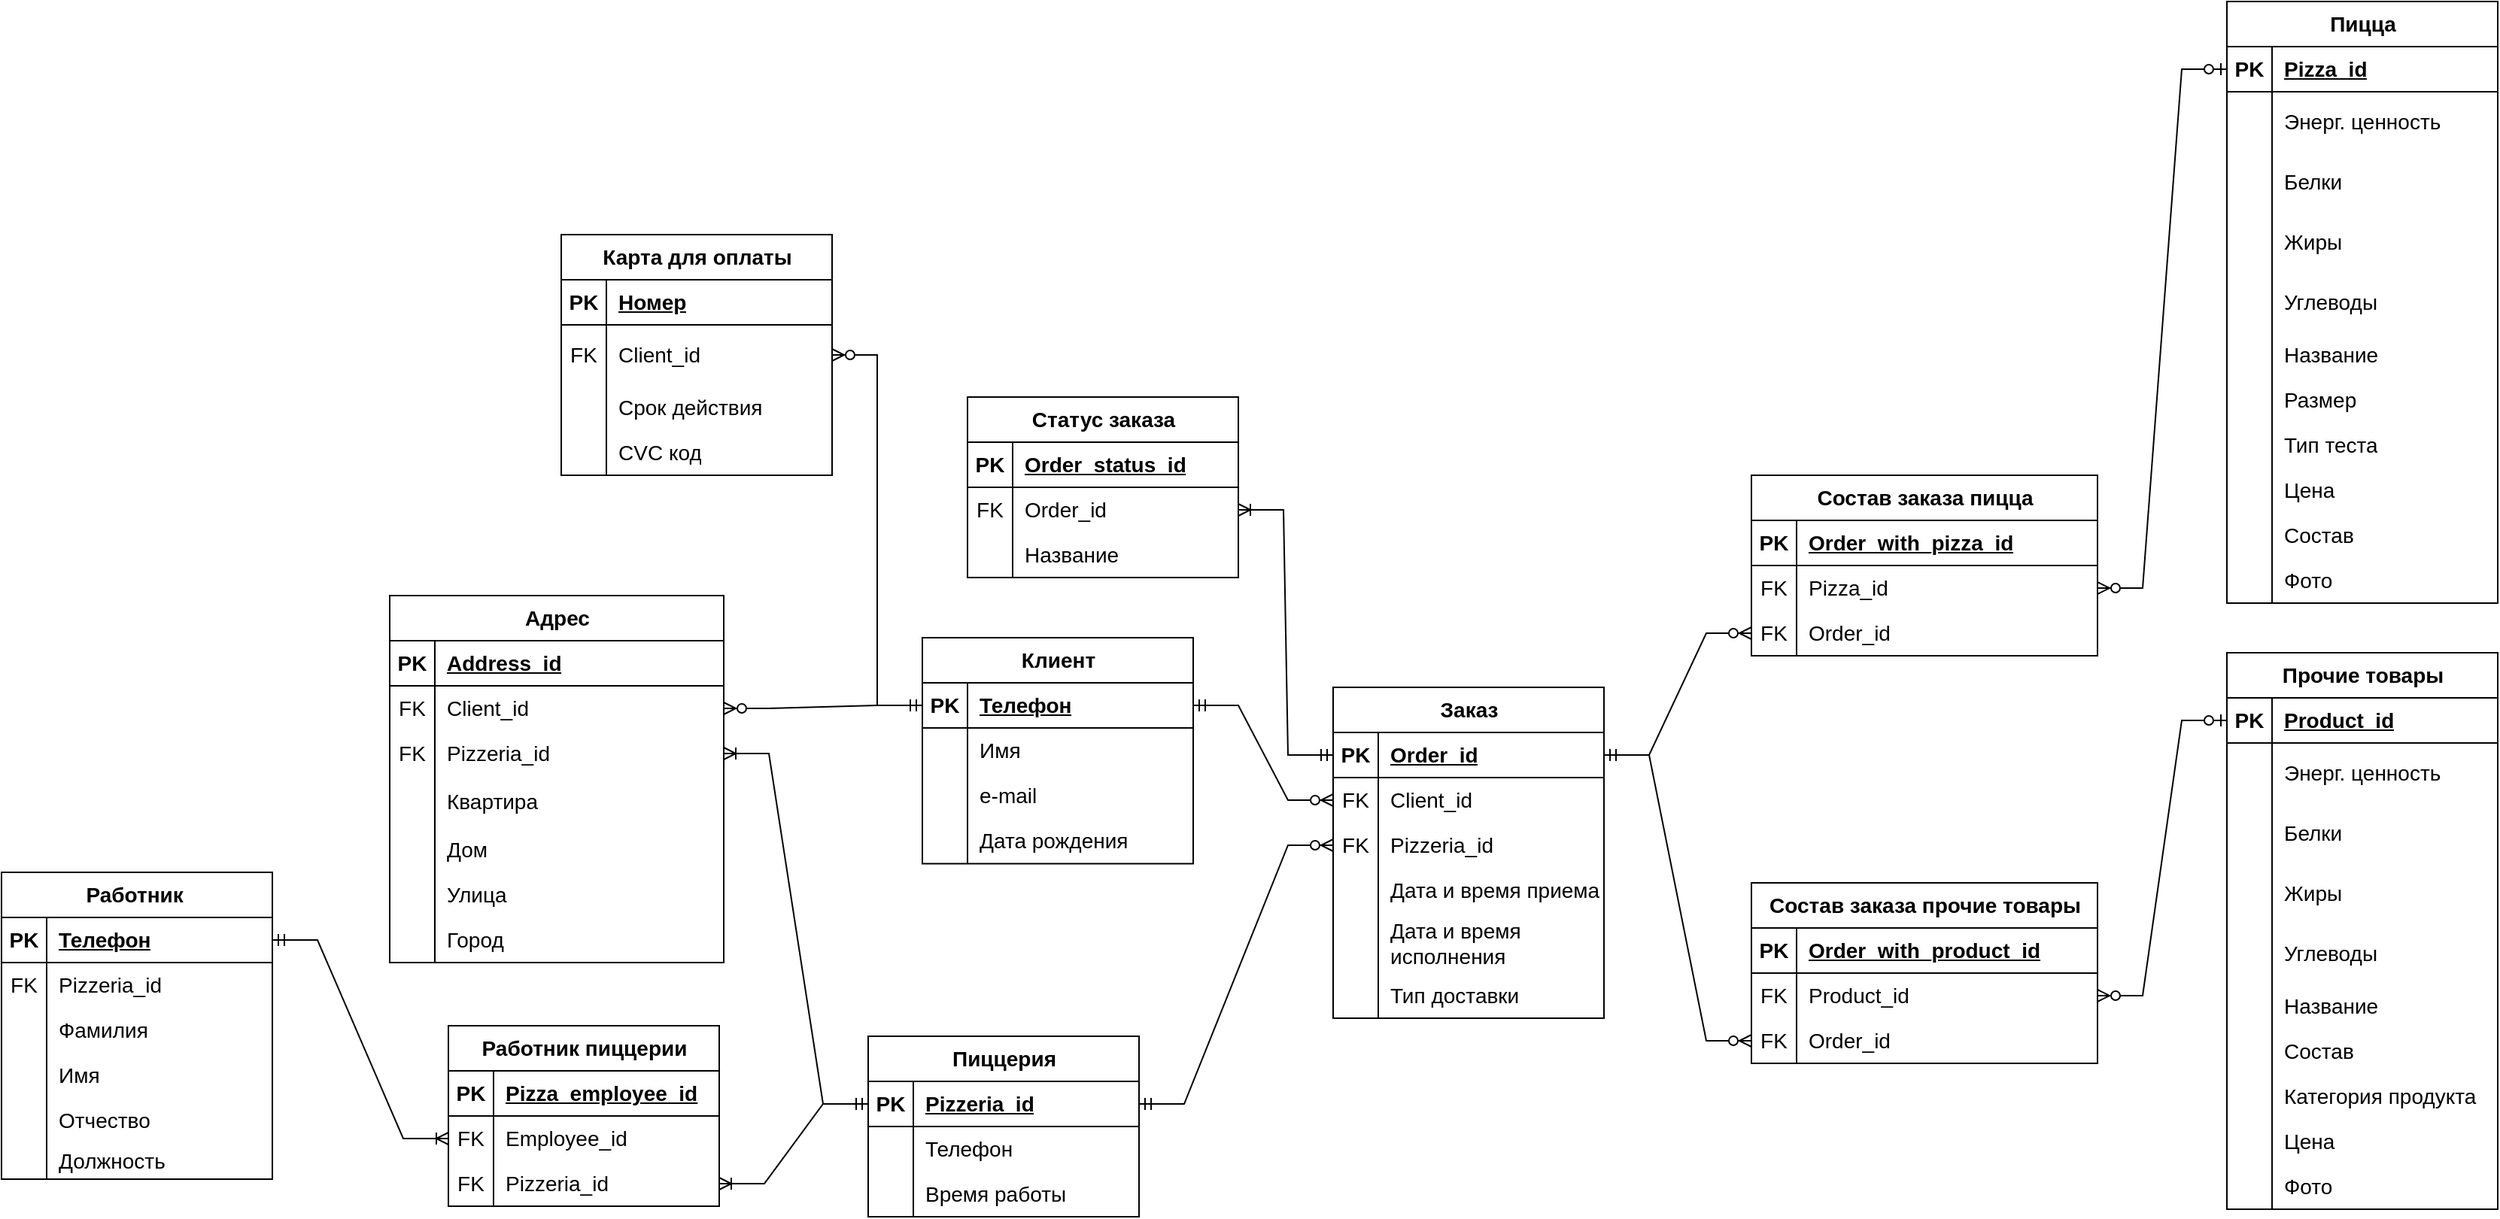 <mxfile version="26.2.9">
  <diagram name="Страница — 1" id="Knk2R4aBQfTEILrEU1pZ">
    <mxGraphModel dx="2185" dy="1218" grid="0" gridSize="10" guides="1" tooltips="1" connect="1" arrows="1" fold="1" page="0" pageScale="1" pageWidth="827" pageHeight="1169" math="0" shadow="0">
      <root>
        <mxCell id="0" />
        <mxCell id="1" parent="0" />
        <mxCell id="cXzVHH9WFfCibHeN8Z9Y-1" value="Карта для оплаты" style="shape=table;startSize=30;container=1;collapsible=1;childLayout=tableLayout;fixedRows=1;rowLines=0;fontStyle=1;align=center;resizeLast=1;html=1;fontSize=14;" parent="1" vertex="1">
          <mxGeometry x="44" y="174" width="180" height="160" as="geometry">
            <mxRectangle x="10" y="20" width="140" height="30" as="alternateBounds" />
          </mxGeometry>
        </mxCell>
        <mxCell id="cXzVHH9WFfCibHeN8Z9Y-2" value="" style="shape=tableRow;horizontal=0;startSize=0;swimlaneHead=0;swimlaneBody=0;fillColor=none;collapsible=0;dropTarget=0;points=[[0,0.5],[1,0.5]];portConstraint=eastwest;top=0;left=0;right=0;bottom=1;fontSize=14;" parent="cXzVHH9WFfCibHeN8Z9Y-1" vertex="1">
          <mxGeometry y="30" width="180" height="30" as="geometry" />
        </mxCell>
        <mxCell id="cXzVHH9WFfCibHeN8Z9Y-3" value="PK" style="shape=partialRectangle;connectable=0;fillColor=none;top=0;left=0;bottom=0;right=0;fontStyle=1;overflow=hidden;whiteSpace=wrap;html=1;fontSize=14;" parent="cXzVHH9WFfCibHeN8Z9Y-2" vertex="1">
          <mxGeometry width="30" height="30" as="geometry">
            <mxRectangle width="30" height="30" as="alternateBounds" />
          </mxGeometry>
        </mxCell>
        <mxCell id="cXzVHH9WFfCibHeN8Z9Y-4" value="Номер" style="shape=partialRectangle;connectable=0;fillColor=none;top=0;left=0;bottom=0;right=0;align=left;spacingLeft=6;fontStyle=5;overflow=hidden;whiteSpace=wrap;html=1;fontSize=14;" parent="cXzVHH9WFfCibHeN8Z9Y-2" vertex="1">
          <mxGeometry x="30" width="150" height="30" as="geometry">
            <mxRectangle width="150" height="30" as="alternateBounds" />
          </mxGeometry>
        </mxCell>
        <mxCell id="cXzVHH9WFfCibHeN8Z9Y-5" value="" style="shape=tableRow;horizontal=0;startSize=0;swimlaneHead=0;swimlaneBody=0;fillColor=none;collapsible=0;dropTarget=0;points=[[0,0.5],[1,0.5]];portConstraint=eastwest;top=0;left=0;right=0;bottom=0;fontSize=14;" parent="cXzVHH9WFfCibHeN8Z9Y-1" vertex="1">
          <mxGeometry y="60" width="180" height="40" as="geometry" />
        </mxCell>
        <mxCell id="cXzVHH9WFfCibHeN8Z9Y-6" value="FK" style="shape=partialRectangle;connectable=0;fillColor=none;top=0;left=0;bottom=0;right=0;editable=1;overflow=hidden;whiteSpace=wrap;html=1;fontSize=14;" parent="cXzVHH9WFfCibHeN8Z9Y-5" vertex="1">
          <mxGeometry width="30" height="40" as="geometry">
            <mxRectangle width="30" height="40" as="alternateBounds" />
          </mxGeometry>
        </mxCell>
        <mxCell id="cXzVHH9WFfCibHeN8Z9Y-7" value="Client_id" style="shape=partialRectangle;connectable=0;fillColor=none;top=0;left=0;bottom=0;right=0;align=left;spacingLeft=6;overflow=hidden;whiteSpace=wrap;html=1;fontSize=14;" parent="cXzVHH9WFfCibHeN8Z9Y-5" vertex="1">
          <mxGeometry x="30" width="150" height="40" as="geometry">
            <mxRectangle width="150" height="40" as="alternateBounds" />
          </mxGeometry>
        </mxCell>
        <mxCell id="cXzVHH9WFfCibHeN8Z9Y-8" value="" style="shape=tableRow;horizontal=0;startSize=0;swimlaneHead=0;swimlaneBody=0;fillColor=none;collapsible=0;dropTarget=0;points=[[0,0.5],[1,0.5]];portConstraint=eastwest;top=0;left=0;right=0;bottom=0;fontSize=14;" parent="cXzVHH9WFfCibHeN8Z9Y-1" vertex="1">
          <mxGeometry y="100" width="180" height="30" as="geometry" />
        </mxCell>
        <mxCell id="cXzVHH9WFfCibHeN8Z9Y-9" value="" style="shape=partialRectangle;connectable=0;fillColor=none;top=0;left=0;bottom=0;right=0;editable=1;overflow=hidden;whiteSpace=wrap;html=1;fontSize=14;" parent="cXzVHH9WFfCibHeN8Z9Y-8" vertex="1">
          <mxGeometry width="30" height="30" as="geometry">
            <mxRectangle width="30" height="30" as="alternateBounds" />
          </mxGeometry>
        </mxCell>
        <mxCell id="cXzVHH9WFfCibHeN8Z9Y-10" value="Срок действия" style="shape=partialRectangle;connectable=0;fillColor=none;top=0;left=0;bottom=0;right=0;align=left;spacingLeft=6;overflow=hidden;whiteSpace=wrap;html=1;fontSize=14;" parent="cXzVHH9WFfCibHeN8Z9Y-8" vertex="1">
          <mxGeometry x="30" width="150" height="30" as="geometry">
            <mxRectangle width="150" height="30" as="alternateBounds" />
          </mxGeometry>
        </mxCell>
        <mxCell id="cXzVHH9WFfCibHeN8Z9Y-22" style="shape=tableRow;horizontal=0;startSize=0;swimlaneHead=0;swimlaneBody=0;fillColor=none;collapsible=0;dropTarget=0;points=[[0,0.5],[1,0.5]];portConstraint=eastwest;top=0;left=0;right=0;bottom=0;fontSize=14;" parent="cXzVHH9WFfCibHeN8Z9Y-1" vertex="1">
          <mxGeometry y="130" width="180" height="30" as="geometry" />
        </mxCell>
        <mxCell id="cXzVHH9WFfCibHeN8Z9Y-23" style="shape=partialRectangle;connectable=0;fillColor=none;top=0;left=0;bottom=0;right=0;editable=1;overflow=hidden;whiteSpace=wrap;html=1;fontSize=14;" parent="cXzVHH9WFfCibHeN8Z9Y-22" vertex="1">
          <mxGeometry width="30" height="30" as="geometry">
            <mxRectangle width="30" height="30" as="alternateBounds" />
          </mxGeometry>
        </mxCell>
        <mxCell id="cXzVHH9WFfCibHeN8Z9Y-24" value="СVC код" style="shape=partialRectangle;connectable=0;fillColor=none;top=0;left=0;bottom=0;right=0;align=left;spacingLeft=6;overflow=hidden;whiteSpace=wrap;html=1;fontSize=14;" parent="cXzVHH9WFfCibHeN8Z9Y-22" vertex="1">
          <mxGeometry x="30" width="150" height="30" as="geometry">
            <mxRectangle width="150" height="30" as="alternateBounds" />
          </mxGeometry>
        </mxCell>
        <mxCell id="cXzVHH9WFfCibHeN8Z9Y-26" value="Адрес" style="shape=table;startSize=30;container=1;collapsible=1;childLayout=tableLayout;fixedRows=1;rowLines=0;fontStyle=1;align=center;resizeLast=1;html=1;fontSize=14;" parent="1" vertex="1">
          <mxGeometry x="-70" y="414" width="222" height="244" as="geometry" />
        </mxCell>
        <mxCell id="cXzVHH9WFfCibHeN8Z9Y-27" value="" style="shape=tableRow;horizontal=0;startSize=0;swimlaneHead=0;swimlaneBody=0;fillColor=none;collapsible=0;dropTarget=0;points=[[0,0.5],[1,0.5]];portConstraint=eastwest;top=0;left=0;right=0;bottom=1;fontSize=14;" parent="cXzVHH9WFfCibHeN8Z9Y-26" vertex="1">
          <mxGeometry y="30" width="222" height="30" as="geometry" />
        </mxCell>
        <mxCell id="cXzVHH9WFfCibHeN8Z9Y-28" value="PK" style="shape=partialRectangle;connectable=0;fillColor=none;top=0;left=0;bottom=0;right=0;fontStyle=1;overflow=hidden;whiteSpace=wrap;html=1;fontSize=14;" parent="cXzVHH9WFfCibHeN8Z9Y-27" vertex="1">
          <mxGeometry width="30" height="30" as="geometry">
            <mxRectangle width="30" height="30" as="alternateBounds" />
          </mxGeometry>
        </mxCell>
        <mxCell id="cXzVHH9WFfCibHeN8Z9Y-29" value="Address_id" style="shape=partialRectangle;connectable=0;fillColor=none;top=0;left=0;bottom=0;right=0;align=left;spacingLeft=6;fontStyle=5;overflow=hidden;whiteSpace=wrap;html=1;fontSize=14;" parent="cXzVHH9WFfCibHeN8Z9Y-27" vertex="1">
          <mxGeometry x="30" width="192" height="30" as="geometry">
            <mxRectangle width="192" height="30" as="alternateBounds" />
          </mxGeometry>
        </mxCell>
        <mxCell id="cXzVHH9WFfCibHeN8Z9Y-30" value="" style="shape=tableRow;horizontal=0;startSize=0;swimlaneHead=0;swimlaneBody=0;fillColor=none;collapsible=0;dropTarget=0;points=[[0,0.5],[1,0.5]];portConstraint=eastwest;top=0;left=0;right=0;bottom=0;fontSize=14;" parent="cXzVHH9WFfCibHeN8Z9Y-26" vertex="1">
          <mxGeometry y="60" width="222" height="30" as="geometry" />
        </mxCell>
        <mxCell id="cXzVHH9WFfCibHeN8Z9Y-31" value="FK" style="shape=partialRectangle;connectable=0;fillColor=none;top=0;left=0;bottom=0;right=0;editable=1;overflow=hidden;whiteSpace=wrap;html=1;fontSize=14;" parent="cXzVHH9WFfCibHeN8Z9Y-30" vertex="1">
          <mxGeometry width="30" height="30" as="geometry">
            <mxRectangle width="30" height="30" as="alternateBounds" />
          </mxGeometry>
        </mxCell>
        <mxCell id="cXzVHH9WFfCibHeN8Z9Y-32" value="Client_id" style="shape=partialRectangle;connectable=0;fillColor=none;top=0;left=0;bottom=0;right=0;align=left;spacingLeft=6;overflow=hidden;whiteSpace=wrap;html=1;fontSize=14;" parent="cXzVHH9WFfCibHeN8Z9Y-30" vertex="1">
          <mxGeometry x="30" width="192" height="30" as="geometry">
            <mxRectangle width="192" height="30" as="alternateBounds" />
          </mxGeometry>
        </mxCell>
        <mxCell id="ogTVsCaCkDwTtQ3dflpK-44" style="shape=tableRow;horizontal=0;startSize=0;swimlaneHead=0;swimlaneBody=0;fillColor=none;collapsible=0;dropTarget=0;points=[[0,0.5],[1,0.5]];portConstraint=eastwest;top=0;left=0;right=0;bottom=0;fontSize=14;" parent="cXzVHH9WFfCibHeN8Z9Y-26" vertex="1">
          <mxGeometry y="90" width="222" height="30" as="geometry" />
        </mxCell>
        <mxCell id="ogTVsCaCkDwTtQ3dflpK-45" value="FK" style="shape=partialRectangle;connectable=0;fillColor=none;top=0;left=0;bottom=0;right=0;editable=1;overflow=hidden;whiteSpace=wrap;html=1;fontSize=14;" parent="ogTVsCaCkDwTtQ3dflpK-44" vertex="1">
          <mxGeometry width="30" height="30" as="geometry">
            <mxRectangle width="30" height="30" as="alternateBounds" />
          </mxGeometry>
        </mxCell>
        <mxCell id="ogTVsCaCkDwTtQ3dflpK-46" value="Pizzeria_id" style="shape=partialRectangle;connectable=0;fillColor=none;top=0;left=0;bottom=0;right=0;align=left;spacingLeft=6;overflow=hidden;whiteSpace=wrap;html=1;fontSize=14;" parent="ogTVsCaCkDwTtQ3dflpK-44" vertex="1">
          <mxGeometry x="30" width="192" height="30" as="geometry">
            <mxRectangle width="192" height="30" as="alternateBounds" />
          </mxGeometry>
        </mxCell>
        <mxCell id="cXzVHH9WFfCibHeN8Z9Y-33" value="" style="shape=tableRow;horizontal=0;startSize=0;swimlaneHead=0;swimlaneBody=0;fillColor=none;collapsible=0;dropTarget=0;points=[[0,0.5],[1,0.5]];portConstraint=eastwest;top=0;left=0;right=0;bottom=0;fontSize=14;" parent="cXzVHH9WFfCibHeN8Z9Y-26" vertex="1">
          <mxGeometry y="120" width="222" height="34" as="geometry" />
        </mxCell>
        <mxCell id="cXzVHH9WFfCibHeN8Z9Y-34" value="" style="shape=partialRectangle;connectable=0;fillColor=none;top=0;left=0;bottom=0;right=0;editable=1;overflow=hidden;whiteSpace=wrap;html=1;fontSize=14;" parent="cXzVHH9WFfCibHeN8Z9Y-33" vertex="1">
          <mxGeometry width="30" height="34" as="geometry">
            <mxRectangle width="30" height="34" as="alternateBounds" />
          </mxGeometry>
        </mxCell>
        <mxCell id="cXzVHH9WFfCibHeN8Z9Y-35" value="Квартира" style="shape=partialRectangle;connectable=0;fillColor=none;top=0;left=0;bottom=0;right=0;align=left;spacingLeft=6;overflow=hidden;whiteSpace=wrap;html=1;fontSize=14;" parent="cXzVHH9WFfCibHeN8Z9Y-33" vertex="1">
          <mxGeometry x="30" width="192" height="34" as="geometry">
            <mxRectangle width="192" height="34" as="alternateBounds" />
          </mxGeometry>
        </mxCell>
        <mxCell id="cXzVHH9WFfCibHeN8Z9Y-36" value="" style="shape=tableRow;horizontal=0;startSize=0;swimlaneHead=0;swimlaneBody=0;fillColor=none;collapsible=0;dropTarget=0;points=[[0,0.5],[1,0.5]];portConstraint=eastwest;top=0;left=0;right=0;bottom=0;fontSize=14;" parent="cXzVHH9WFfCibHeN8Z9Y-26" vertex="1">
          <mxGeometry y="154" width="222" height="30" as="geometry" />
        </mxCell>
        <mxCell id="cXzVHH9WFfCibHeN8Z9Y-37" value="" style="shape=partialRectangle;connectable=0;fillColor=none;top=0;left=0;bottom=0;right=0;editable=1;overflow=hidden;whiteSpace=wrap;html=1;fontSize=14;" parent="cXzVHH9WFfCibHeN8Z9Y-36" vertex="1">
          <mxGeometry width="30" height="30" as="geometry">
            <mxRectangle width="30" height="30" as="alternateBounds" />
          </mxGeometry>
        </mxCell>
        <mxCell id="cXzVHH9WFfCibHeN8Z9Y-38" value="Дом" style="shape=partialRectangle;connectable=0;fillColor=none;top=0;left=0;bottom=0;right=0;align=left;spacingLeft=6;overflow=hidden;whiteSpace=wrap;html=1;fontSize=14;" parent="cXzVHH9WFfCibHeN8Z9Y-36" vertex="1">
          <mxGeometry x="30" width="192" height="30" as="geometry">
            <mxRectangle width="192" height="30" as="alternateBounds" />
          </mxGeometry>
        </mxCell>
        <mxCell id="cXzVHH9WFfCibHeN8Z9Y-42" style="shape=tableRow;horizontal=0;startSize=0;swimlaneHead=0;swimlaneBody=0;fillColor=none;collapsible=0;dropTarget=0;points=[[0,0.5],[1,0.5]];portConstraint=eastwest;top=0;left=0;right=0;bottom=0;fontSize=14;" parent="cXzVHH9WFfCibHeN8Z9Y-26" vertex="1">
          <mxGeometry y="184" width="222" height="30" as="geometry" />
        </mxCell>
        <mxCell id="cXzVHH9WFfCibHeN8Z9Y-43" style="shape=partialRectangle;connectable=0;fillColor=none;top=0;left=0;bottom=0;right=0;editable=1;overflow=hidden;whiteSpace=wrap;html=1;fontSize=14;" parent="cXzVHH9WFfCibHeN8Z9Y-42" vertex="1">
          <mxGeometry width="30" height="30" as="geometry">
            <mxRectangle width="30" height="30" as="alternateBounds" />
          </mxGeometry>
        </mxCell>
        <mxCell id="cXzVHH9WFfCibHeN8Z9Y-44" value="Улица" style="shape=partialRectangle;connectable=0;fillColor=none;top=0;left=0;bottom=0;right=0;align=left;spacingLeft=6;overflow=hidden;whiteSpace=wrap;html=1;fontSize=14;" parent="cXzVHH9WFfCibHeN8Z9Y-42" vertex="1">
          <mxGeometry x="30" width="192" height="30" as="geometry">
            <mxRectangle width="192" height="30" as="alternateBounds" />
          </mxGeometry>
        </mxCell>
        <mxCell id="cXzVHH9WFfCibHeN8Z9Y-45" style="shape=tableRow;horizontal=0;startSize=0;swimlaneHead=0;swimlaneBody=0;fillColor=none;collapsible=0;dropTarget=0;points=[[0,0.5],[1,0.5]];portConstraint=eastwest;top=0;left=0;right=0;bottom=0;fontSize=14;" parent="cXzVHH9WFfCibHeN8Z9Y-26" vertex="1">
          <mxGeometry y="214" width="222" height="30" as="geometry" />
        </mxCell>
        <mxCell id="cXzVHH9WFfCibHeN8Z9Y-46" style="shape=partialRectangle;connectable=0;fillColor=none;top=0;left=0;bottom=0;right=0;editable=1;overflow=hidden;whiteSpace=wrap;html=1;fontSize=14;" parent="cXzVHH9WFfCibHeN8Z9Y-45" vertex="1">
          <mxGeometry width="30" height="30" as="geometry">
            <mxRectangle width="30" height="30" as="alternateBounds" />
          </mxGeometry>
        </mxCell>
        <mxCell id="cXzVHH9WFfCibHeN8Z9Y-47" value="Город" style="shape=partialRectangle;connectable=0;fillColor=none;top=0;left=0;bottom=0;right=0;align=left;spacingLeft=6;overflow=hidden;whiteSpace=wrap;html=1;fontSize=14;" parent="cXzVHH9WFfCibHeN8Z9Y-45" vertex="1">
          <mxGeometry x="30" width="192" height="30" as="geometry">
            <mxRectangle width="192" height="30" as="alternateBounds" />
          </mxGeometry>
        </mxCell>
        <mxCell id="cXzVHH9WFfCibHeN8Z9Y-49" value="Клиент" style="shape=table;startSize=30;container=1;collapsible=1;childLayout=tableLayout;fixedRows=1;rowLines=0;fontStyle=1;align=center;resizeLast=1;html=1;fontSize=14;" parent="1" vertex="1">
          <mxGeometry x="284" y="442" width="180" height="150.214" as="geometry" />
        </mxCell>
        <mxCell id="cXzVHH9WFfCibHeN8Z9Y-50" value="" style="shape=tableRow;horizontal=0;startSize=0;swimlaneHead=0;swimlaneBody=0;fillColor=none;collapsible=0;dropTarget=0;points=[[0,0.5],[1,0.5]];portConstraint=eastwest;top=0;left=0;right=0;bottom=1;fontSize=14;" parent="cXzVHH9WFfCibHeN8Z9Y-49" vertex="1">
          <mxGeometry y="30" width="180" height="30" as="geometry" />
        </mxCell>
        <mxCell id="cXzVHH9WFfCibHeN8Z9Y-51" value="PK" style="shape=partialRectangle;connectable=0;fillColor=none;top=0;left=0;bottom=0;right=0;fontStyle=1;overflow=hidden;whiteSpace=wrap;html=1;fontSize=14;" parent="cXzVHH9WFfCibHeN8Z9Y-50" vertex="1">
          <mxGeometry width="30" height="30" as="geometry">
            <mxRectangle width="30" height="30" as="alternateBounds" />
          </mxGeometry>
        </mxCell>
        <mxCell id="cXzVHH9WFfCibHeN8Z9Y-52" value="Телефон" style="shape=partialRectangle;connectable=0;fillColor=none;top=0;left=0;bottom=0;right=0;align=left;spacingLeft=6;fontStyle=5;overflow=hidden;whiteSpace=wrap;html=1;fontSize=14;" parent="cXzVHH9WFfCibHeN8Z9Y-50" vertex="1">
          <mxGeometry x="30" width="150" height="30" as="geometry">
            <mxRectangle width="150" height="30" as="alternateBounds" />
          </mxGeometry>
        </mxCell>
        <mxCell id="cXzVHH9WFfCibHeN8Z9Y-53" value="" style="shape=tableRow;horizontal=0;startSize=0;swimlaneHead=0;swimlaneBody=0;fillColor=none;collapsible=0;dropTarget=0;points=[[0,0.5],[1,0.5]];portConstraint=eastwest;top=0;left=0;right=0;bottom=0;fontSize=14;" parent="cXzVHH9WFfCibHeN8Z9Y-49" vertex="1">
          <mxGeometry y="60" width="180" height="30" as="geometry" />
        </mxCell>
        <mxCell id="cXzVHH9WFfCibHeN8Z9Y-54" value="" style="shape=partialRectangle;connectable=0;fillColor=none;top=0;left=0;bottom=0;right=0;editable=1;overflow=hidden;whiteSpace=wrap;html=1;fontSize=14;" parent="cXzVHH9WFfCibHeN8Z9Y-53" vertex="1">
          <mxGeometry width="30" height="30" as="geometry">
            <mxRectangle width="30" height="30" as="alternateBounds" />
          </mxGeometry>
        </mxCell>
        <mxCell id="cXzVHH9WFfCibHeN8Z9Y-55" value="Имя" style="shape=partialRectangle;connectable=0;fillColor=none;top=0;left=0;bottom=0;right=0;align=left;spacingLeft=6;overflow=hidden;whiteSpace=wrap;html=1;fontSize=14;" parent="cXzVHH9WFfCibHeN8Z9Y-53" vertex="1">
          <mxGeometry x="30" width="150" height="30" as="geometry">
            <mxRectangle width="150" height="30" as="alternateBounds" />
          </mxGeometry>
        </mxCell>
        <mxCell id="cXzVHH9WFfCibHeN8Z9Y-59" value="" style="shape=tableRow;horizontal=0;startSize=0;swimlaneHead=0;swimlaneBody=0;fillColor=none;collapsible=0;dropTarget=0;points=[[0,0.5],[1,0.5]];portConstraint=eastwest;top=0;left=0;right=0;bottom=0;fontSize=14;" parent="cXzVHH9WFfCibHeN8Z9Y-49" vertex="1">
          <mxGeometry y="90" width="180" height="30" as="geometry" />
        </mxCell>
        <mxCell id="cXzVHH9WFfCibHeN8Z9Y-60" value="" style="shape=partialRectangle;connectable=0;fillColor=none;top=0;left=0;bottom=0;right=0;editable=1;overflow=hidden;whiteSpace=wrap;html=1;fontSize=14;" parent="cXzVHH9WFfCibHeN8Z9Y-59" vertex="1">
          <mxGeometry width="30" height="30" as="geometry">
            <mxRectangle width="30" height="30" as="alternateBounds" />
          </mxGeometry>
        </mxCell>
        <mxCell id="cXzVHH9WFfCibHeN8Z9Y-61" value="e-mail" style="shape=partialRectangle;connectable=0;fillColor=none;top=0;left=0;bottom=0;right=0;align=left;spacingLeft=6;overflow=hidden;whiteSpace=wrap;html=1;fontSize=14;" parent="cXzVHH9WFfCibHeN8Z9Y-59" vertex="1">
          <mxGeometry x="30" width="150" height="30" as="geometry">
            <mxRectangle width="150" height="30" as="alternateBounds" />
          </mxGeometry>
        </mxCell>
        <mxCell id="cXzVHH9WFfCibHeN8Z9Y-62" style="shape=tableRow;horizontal=0;startSize=0;swimlaneHead=0;swimlaneBody=0;fillColor=none;collapsible=0;dropTarget=0;points=[[0,0.5],[1,0.5]];portConstraint=eastwest;top=0;left=0;right=0;bottom=0;fontSize=14;" parent="cXzVHH9WFfCibHeN8Z9Y-49" vertex="1">
          <mxGeometry y="120" width="180" height="30" as="geometry" />
        </mxCell>
        <mxCell id="cXzVHH9WFfCibHeN8Z9Y-63" style="shape=partialRectangle;connectable=0;fillColor=none;top=0;left=0;bottom=0;right=0;editable=1;overflow=hidden;whiteSpace=wrap;html=1;fontSize=14;" parent="cXzVHH9WFfCibHeN8Z9Y-62" vertex="1">
          <mxGeometry width="30" height="30" as="geometry">
            <mxRectangle width="30" height="30" as="alternateBounds" />
          </mxGeometry>
        </mxCell>
        <mxCell id="cXzVHH9WFfCibHeN8Z9Y-64" value="Дата рождения" style="shape=partialRectangle;connectable=0;fillColor=none;top=0;left=0;bottom=0;right=0;align=left;spacingLeft=6;overflow=hidden;whiteSpace=wrap;html=1;fontSize=14;" parent="cXzVHH9WFfCibHeN8Z9Y-62" vertex="1">
          <mxGeometry x="30" width="150" height="30" as="geometry">
            <mxRectangle width="150" height="30" as="alternateBounds" />
          </mxGeometry>
        </mxCell>
        <mxCell id="cXzVHH9WFfCibHeN8Z9Y-65" value="Заказ" style="shape=table;startSize=30;container=1;collapsible=1;childLayout=tableLayout;fixedRows=1;rowLines=0;fontStyle=1;align=center;resizeLast=1;html=1;fontSize=14;" parent="1" vertex="1">
          <mxGeometry x="557" y="475" width="180" height="220" as="geometry" />
        </mxCell>
        <mxCell id="cXzVHH9WFfCibHeN8Z9Y-66" value="" style="shape=tableRow;horizontal=0;startSize=0;swimlaneHead=0;swimlaneBody=0;fillColor=none;collapsible=0;dropTarget=0;points=[[0,0.5],[1,0.5]];portConstraint=eastwest;top=0;left=0;right=0;bottom=1;fontSize=14;" parent="cXzVHH9WFfCibHeN8Z9Y-65" vertex="1">
          <mxGeometry y="30" width="180" height="30" as="geometry" />
        </mxCell>
        <mxCell id="cXzVHH9WFfCibHeN8Z9Y-67" value="PK" style="shape=partialRectangle;connectable=0;fillColor=none;top=0;left=0;bottom=0;right=0;fontStyle=1;overflow=hidden;whiteSpace=wrap;html=1;fontSize=14;" parent="cXzVHH9WFfCibHeN8Z9Y-66" vertex="1">
          <mxGeometry width="30" height="30" as="geometry">
            <mxRectangle width="30" height="30" as="alternateBounds" />
          </mxGeometry>
        </mxCell>
        <mxCell id="cXzVHH9WFfCibHeN8Z9Y-68" value="Order_id" style="shape=partialRectangle;connectable=0;fillColor=none;top=0;left=0;bottom=0;right=0;align=left;spacingLeft=6;fontStyle=5;overflow=hidden;whiteSpace=wrap;html=1;fontSize=14;" parent="cXzVHH9WFfCibHeN8Z9Y-66" vertex="1">
          <mxGeometry x="30" width="150" height="30" as="geometry">
            <mxRectangle width="150" height="30" as="alternateBounds" />
          </mxGeometry>
        </mxCell>
        <mxCell id="cXzVHH9WFfCibHeN8Z9Y-69" value="" style="shape=tableRow;horizontal=0;startSize=0;swimlaneHead=0;swimlaneBody=0;fillColor=none;collapsible=0;dropTarget=0;points=[[0,0.5],[1,0.5]];portConstraint=eastwest;top=0;left=0;right=0;bottom=0;fontSize=14;" parent="cXzVHH9WFfCibHeN8Z9Y-65" vertex="1">
          <mxGeometry y="60" width="180" height="30" as="geometry" />
        </mxCell>
        <mxCell id="cXzVHH9WFfCibHeN8Z9Y-70" value="FK" style="shape=partialRectangle;connectable=0;fillColor=none;top=0;left=0;bottom=0;right=0;editable=1;overflow=hidden;whiteSpace=wrap;html=1;fontSize=14;" parent="cXzVHH9WFfCibHeN8Z9Y-69" vertex="1">
          <mxGeometry width="30" height="30" as="geometry">
            <mxRectangle width="30" height="30" as="alternateBounds" />
          </mxGeometry>
        </mxCell>
        <mxCell id="cXzVHH9WFfCibHeN8Z9Y-71" value="Client_id" style="shape=partialRectangle;connectable=0;fillColor=none;top=0;left=0;bottom=0;right=0;align=left;spacingLeft=6;overflow=hidden;whiteSpace=wrap;html=1;fontSize=14;" parent="cXzVHH9WFfCibHeN8Z9Y-69" vertex="1">
          <mxGeometry x="30" width="150" height="30" as="geometry">
            <mxRectangle width="150" height="30" as="alternateBounds" />
          </mxGeometry>
        </mxCell>
        <mxCell id="cXzVHH9WFfCibHeN8Z9Y-72" value="" style="shape=tableRow;horizontal=0;startSize=0;swimlaneHead=0;swimlaneBody=0;fillColor=none;collapsible=0;dropTarget=0;points=[[0,0.5],[1,0.5]];portConstraint=eastwest;top=0;left=0;right=0;bottom=0;fontSize=14;" parent="cXzVHH9WFfCibHeN8Z9Y-65" vertex="1">
          <mxGeometry y="90" width="180" height="30" as="geometry" />
        </mxCell>
        <mxCell id="cXzVHH9WFfCibHeN8Z9Y-73" value="FK" style="shape=partialRectangle;connectable=0;fillColor=none;top=0;left=0;bottom=0;right=0;editable=1;overflow=hidden;whiteSpace=wrap;html=1;fontSize=14;" parent="cXzVHH9WFfCibHeN8Z9Y-72" vertex="1">
          <mxGeometry width="30" height="30" as="geometry">
            <mxRectangle width="30" height="30" as="alternateBounds" />
          </mxGeometry>
        </mxCell>
        <mxCell id="cXzVHH9WFfCibHeN8Z9Y-74" value="Pizzeria_id" style="shape=partialRectangle;connectable=0;fillColor=none;top=0;left=0;bottom=0;right=0;align=left;spacingLeft=6;overflow=hidden;whiteSpace=wrap;html=1;fontSize=14;" parent="cXzVHH9WFfCibHeN8Z9Y-72" vertex="1">
          <mxGeometry x="30" width="150" height="30" as="geometry">
            <mxRectangle width="150" height="30" as="alternateBounds" />
          </mxGeometry>
        </mxCell>
        <mxCell id="cXzVHH9WFfCibHeN8Z9Y-75" value="" style="shape=tableRow;horizontal=0;startSize=0;swimlaneHead=0;swimlaneBody=0;fillColor=none;collapsible=0;dropTarget=0;points=[[0,0.5],[1,0.5]];portConstraint=eastwest;top=0;left=0;right=0;bottom=0;fontSize=14;" parent="cXzVHH9WFfCibHeN8Z9Y-65" vertex="1">
          <mxGeometry y="120" width="180" height="30" as="geometry" />
        </mxCell>
        <mxCell id="cXzVHH9WFfCibHeN8Z9Y-76" value="" style="shape=partialRectangle;connectable=0;fillColor=none;top=0;left=0;bottom=0;right=0;editable=1;overflow=hidden;whiteSpace=wrap;html=1;fontSize=14;" parent="cXzVHH9WFfCibHeN8Z9Y-75" vertex="1">
          <mxGeometry width="30" height="30" as="geometry">
            <mxRectangle width="30" height="30" as="alternateBounds" />
          </mxGeometry>
        </mxCell>
        <mxCell id="cXzVHH9WFfCibHeN8Z9Y-77" value="Дата и время приема" style="shape=partialRectangle;connectable=0;fillColor=none;top=0;left=0;bottom=0;right=0;align=left;spacingLeft=6;overflow=hidden;whiteSpace=wrap;html=1;fontSize=14;" parent="cXzVHH9WFfCibHeN8Z9Y-75" vertex="1">
          <mxGeometry x="30" width="150" height="30" as="geometry">
            <mxRectangle width="150" height="30" as="alternateBounds" />
          </mxGeometry>
        </mxCell>
        <mxCell id="cXzVHH9WFfCibHeN8Z9Y-78" style="shape=tableRow;horizontal=0;startSize=0;swimlaneHead=0;swimlaneBody=0;fillColor=none;collapsible=0;dropTarget=0;points=[[0,0.5],[1,0.5]];portConstraint=eastwest;top=0;left=0;right=0;bottom=0;fontSize=14;" parent="cXzVHH9WFfCibHeN8Z9Y-65" vertex="1">
          <mxGeometry y="150" width="180" height="40" as="geometry" />
        </mxCell>
        <mxCell id="cXzVHH9WFfCibHeN8Z9Y-79" style="shape=partialRectangle;connectable=0;fillColor=none;top=0;left=0;bottom=0;right=0;editable=1;overflow=hidden;whiteSpace=wrap;html=1;fontSize=14;" parent="cXzVHH9WFfCibHeN8Z9Y-78" vertex="1">
          <mxGeometry width="30" height="40" as="geometry">
            <mxRectangle width="30" height="40" as="alternateBounds" />
          </mxGeometry>
        </mxCell>
        <mxCell id="cXzVHH9WFfCibHeN8Z9Y-80" value="Дата и время исполнения" style="shape=partialRectangle;connectable=0;fillColor=none;top=0;left=0;bottom=0;right=0;align=left;spacingLeft=6;overflow=hidden;whiteSpace=wrap;html=1;fontSize=14;" parent="cXzVHH9WFfCibHeN8Z9Y-78" vertex="1">
          <mxGeometry x="30" width="150" height="40" as="geometry">
            <mxRectangle width="150" height="40" as="alternateBounds" />
          </mxGeometry>
        </mxCell>
        <mxCell id="cXzVHH9WFfCibHeN8Z9Y-81" style="shape=tableRow;horizontal=0;startSize=0;swimlaneHead=0;swimlaneBody=0;fillColor=none;collapsible=0;dropTarget=0;points=[[0,0.5],[1,0.5]];portConstraint=eastwest;top=0;left=0;right=0;bottom=0;fontSize=14;" parent="cXzVHH9WFfCibHeN8Z9Y-65" vertex="1">
          <mxGeometry y="190" width="180" height="30" as="geometry" />
        </mxCell>
        <mxCell id="cXzVHH9WFfCibHeN8Z9Y-82" style="shape=partialRectangle;connectable=0;fillColor=none;top=0;left=0;bottom=0;right=0;editable=1;overflow=hidden;whiteSpace=wrap;html=1;fontSize=14;" parent="cXzVHH9WFfCibHeN8Z9Y-81" vertex="1">
          <mxGeometry width="30" height="30" as="geometry">
            <mxRectangle width="30" height="30" as="alternateBounds" />
          </mxGeometry>
        </mxCell>
        <mxCell id="cXzVHH9WFfCibHeN8Z9Y-83" value="Тип доставки" style="shape=partialRectangle;connectable=0;fillColor=none;top=0;left=0;bottom=0;right=0;align=left;spacingLeft=6;overflow=hidden;whiteSpace=wrap;html=1;fontSize=14;" parent="cXzVHH9WFfCibHeN8Z9Y-81" vertex="1">
          <mxGeometry x="30" width="150" height="30" as="geometry">
            <mxRectangle width="150" height="30" as="alternateBounds" />
          </mxGeometry>
        </mxCell>
        <mxCell id="cXzVHH9WFfCibHeN8Z9Y-86" value="" style="edgeStyle=entityRelationEdgeStyle;fontSize=14;html=1;endArrow=ERzeroToMany;startArrow=ERmandOne;rounded=0;exitX=0;exitY=0.5;exitDx=0;exitDy=0;entryX=1;entryY=0.5;entryDx=0;entryDy=0;" parent="1" source="cXzVHH9WFfCibHeN8Z9Y-50" target="cXzVHH9WFfCibHeN8Z9Y-5" edge="1">
          <mxGeometry width="100" height="100" relative="1" as="geometry">
            <mxPoint x="184" y="387" as="sourcePoint" />
            <mxPoint x="159" y="274" as="targetPoint" />
            <Array as="points">
              <mxPoint x="221" y="249" />
            </Array>
          </mxGeometry>
        </mxCell>
        <mxCell id="cXzVHH9WFfCibHeN8Z9Y-89" value="Пицца" style="shape=table;startSize=30;container=1;collapsible=1;childLayout=tableLayout;fixedRows=1;rowLines=0;fontStyle=1;align=center;resizeLast=1;html=1;fontSize=14;" parent="1" vertex="1">
          <mxGeometry x="1151" y="19" width="180" height="400" as="geometry" />
        </mxCell>
        <mxCell id="cXzVHH9WFfCibHeN8Z9Y-90" value="" style="shape=tableRow;horizontal=0;startSize=0;swimlaneHead=0;swimlaneBody=0;fillColor=none;collapsible=0;dropTarget=0;points=[[0,0.5],[1,0.5]];portConstraint=eastwest;top=0;left=0;right=0;bottom=1;fontSize=14;" parent="cXzVHH9WFfCibHeN8Z9Y-89" vertex="1">
          <mxGeometry y="30" width="180" height="30" as="geometry" />
        </mxCell>
        <mxCell id="cXzVHH9WFfCibHeN8Z9Y-91" value="PK" style="shape=partialRectangle;connectable=0;fillColor=none;top=0;left=0;bottom=0;right=0;fontStyle=1;overflow=hidden;whiteSpace=wrap;html=1;fontSize=14;" parent="cXzVHH9WFfCibHeN8Z9Y-90" vertex="1">
          <mxGeometry width="30" height="30" as="geometry">
            <mxRectangle width="30" height="30" as="alternateBounds" />
          </mxGeometry>
        </mxCell>
        <mxCell id="cXzVHH9WFfCibHeN8Z9Y-92" value="Pizza_id" style="shape=partialRectangle;connectable=0;fillColor=none;top=0;left=0;bottom=0;right=0;align=left;spacingLeft=6;fontStyle=5;overflow=hidden;whiteSpace=wrap;html=1;fontSize=14;" parent="cXzVHH9WFfCibHeN8Z9Y-90" vertex="1">
          <mxGeometry x="30" width="150" height="30" as="geometry">
            <mxRectangle width="150" height="30" as="alternateBounds" />
          </mxGeometry>
        </mxCell>
        <mxCell id="cXzVHH9WFfCibHeN8Z9Y-93" value="" style="shape=tableRow;horizontal=0;startSize=0;swimlaneHead=0;swimlaneBody=0;fillColor=none;collapsible=0;dropTarget=0;points=[[0,0.5],[1,0.5]];portConstraint=eastwest;top=0;left=0;right=0;bottom=0;fontSize=14;" parent="cXzVHH9WFfCibHeN8Z9Y-89" vertex="1">
          <mxGeometry y="60" width="180" height="40" as="geometry" />
        </mxCell>
        <mxCell id="cXzVHH9WFfCibHeN8Z9Y-94" value="" style="shape=partialRectangle;connectable=0;fillColor=none;top=0;left=0;bottom=0;right=0;editable=1;overflow=hidden;whiteSpace=wrap;html=1;fontSize=14;" parent="cXzVHH9WFfCibHeN8Z9Y-93" vertex="1">
          <mxGeometry width="30" height="40" as="geometry">
            <mxRectangle width="30" height="40" as="alternateBounds" />
          </mxGeometry>
        </mxCell>
        <mxCell id="cXzVHH9WFfCibHeN8Z9Y-95" value="Энерг. ценность" style="shape=partialRectangle;connectable=0;fillColor=none;top=0;left=0;bottom=0;right=0;align=left;spacingLeft=6;overflow=hidden;whiteSpace=wrap;html=1;fontSize=14;" parent="cXzVHH9WFfCibHeN8Z9Y-93" vertex="1">
          <mxGeometry x="30" width="150" height="40" as="geometry">
            <mxRectangle width="150" height="40" as="alternateBounds" />
          </mxGeometry>
        </mxCell>
        <mxCell id="ogTVsCaCkDwTtQ3dflpK-63" style="shape=tableRow;horizontal=0;startSize=0;swimlaneHead=0;swimlaneBody=0;fillColor=none;collapsible=0;dropTarget=0;points=[[0,0.5],[1,0.5]];portConstraint=eastwest;top=0;left=0;right=0;bottom=0;fontSize=14;" parent="cXzVHH9WFfCibHeN8Z9Y-89" vertex="1">
          <mxGeometry y="100" width="180" height="40" as="geometry" />
        </mxCell>
        <mxCell id="ogTVsCaCkDwTtQ3dflpK-64" style="shape=partialRectangle;connectable=0;fillColor=none;top=0;left=0;bottom=0;right=0;editable=1;overflow=hidden;whiteSpace=wrap;html=1;fontSize=14;" parent="ogTVsCaCkDwTtQ3dflpK-63" vertex="1">
          <mxGeometry width="30" height="40" as="geometry">
            <mxRectangle width="30" height="40" as="alternateBounds" />
          </mxGeometry>
        </mxCell>
        <mxCell id="ogTVsCaCkDwTtQ3dflpK-65" value="Белки" style="shape=partialRectangle;connectable=0;fillColor=none;top=0;left=0;bottom=0;right=0;align=left;spacingLeft=6;overflow=hidden;whiteSpace=wrap;html=1;fontSize=14;" parent="ogTVsCaCkDwTtQ3dflpK-63" vertex="1">
          <mxGeometry x="30" width="150" height="40" as="geometry">
            <mxRectangle width="150" height="40" as="alternateBounds" />
          </mxGeometry>
        </mxCell>
        <mxCell id="ogTVsCaCkDwTtQ3dflpK-60" style="shape=tableRow;horizontal=0;startSize=0;swimlaneHead=0;swimlaneBody=0;fillColor=none;collapsible=0;dropTarget=0;points=[[0,0.5],[1,0.5]];portConstraint=eastwest;top=0;left=0;right=0;bottom=0;fontSize=14;" parent="cXzVHH9WFfCibHeN8Z9Y-89" vertex="1">
          <mxGeometry y="140" width="180" height="40" as="geometry" />
        </mxCell>
        <mxCell id="ogTVsCaCkDwTtQ3dflpK-61" style="shape=partialRectangle;connectable=0;fillColor=none;top=0;left=0;bottom=0;right=0;editable=1;overflow=hidden;whiteSpace=wrap;html=1;fontSize=14;" parent="ogTVsCaCkDwTtQ3dflpK-60" vertex="1">
          <mxGeometry width="30" height="40" as="geometry">
            <mxRectangle width="30" height="40" as="alternateBounds" />
          </mxGeometry>
        </mxCell>
        <mxCell id="ogTVsCaCkDwTtQ3dflpK-62" value="Жиры" style="shape=partialRectangle;connectable=0;fillColor=none;top=0;left=0;bottom=0;right=0;align=left;spacingLeft=6;overflow=hidden;whiteSpace=wrap;html=1;fontSize=14;" parent="ogTVsCaCkDwTtQ3dflpK-60" vertex="1">
          <mxGeometry x="30" width="150" height="40" as="geometry">
            <mxRectangle width="150" height="40" as="alternateBounds" />
          </mxGeometry>
        </mxCell>
        <mxCell id="ogTVsCaCkDwTtQ3dflpK-57" style="shape=tableRow;horizontal=0;startSize=0;swimlaneHead=0;swimlaneBody=0;fillColor=none;collapsible=0;dropTarget=0;points=[[0,0.5],[1,0.5]];portConstraint=eastwest;top=0;left=0;right=0;bottom=0;fontSize=14;" parent="cXzVHH9WFfCibHeN8Z9Y-89" vertex="1">
          <mxGeometry y="180" width="180" height="40" as="geometry" />
        </mxCell>
        <mxCell id="ogTVsCaCkDwTtQ3dflpK-58" style="shape=partialRectangle;connectable=0;fillColor=none;top=0;left=0;bottom=0;right=0;editable=1;overflow=hidden;whiteSpace=wrap;html=1;fontSize=14;" parent="ogTVsCaCkDwTtQ3dflpK-57" vertex="1">
          <mxGeometry width="30" height="40" as="geometry">
            <mxRectangle width="30" height="40" as="alternateBounds" />
          </mxGeometry>
        </mxCell>
        <mxCell id="ogTVsCaCkDwTtQ3dflpK-59" value="Углеводы" style="shape=partialRectangle;connectable=0;fillColor=none;top=0;left=0;bottom=0;right=0;align=left;spacingLeft=6;overflow=hidden;whiteSpace=wrap;html=1;fontSize=14;" parent="ogTVsCaCkDwTtQ3dflpK-57" vertex="1">
          <mxGeometry x="30" width="150" height="40" as="geometry">
            <mxRectangle width="150" height="40" as="alternateBounds" />
          </mxGeometry>
        </mxCell>
        <mxCell id="cXzVHH9WFfCibHeN8Z9Y-96" value="" style="shape=tableRow;horizontal=0;startSize=0;swimlaneHead=0;swimlaneBody=0;fillColor=none;collapsible=0;dropTarget=0;points=[[0,0.5],[1,0.5]];portConstraint=eastwest;top=0;left=0;right=0;bottom=0;fontSize=14;" parent="cXzVHH9WFfCibHeN8Z9Y-89" vertex="1">
          <mxGeometry y="220" width="180" height="30" as="geometry" />
        </mxCell>
        <mxCell id="cXzVHH9WFfCibHeN8Z9Y-97" value="" style="shape=partialRectangle;connectable=0;fillColor=none;top=0;left=0;bottom=0;right=0;editable=1;overflow=hidden;whiteSpace=wrap;html=1;fontSize=14;" parent="cXzVHH9WFfCibHeN8Z9Y-96" vertex="1">
          <mxGeometry width="30" height="30" as="geometry">
            <mxRectangle width="30" height="30" as="alternateBounds" />
          </mxGeometry>
        </mxCell>
        <mxCell id="cXzVHH9WFfCibHeN8Z9Y-98" value="Название" style="shape=partialRectangle;connectable=0;fillColor=none;top=0;left=0;bottom=0;right=0;align=left;spacingLeft=6;overflow=hidden;whiteSpace=wrap;html=1;fontSize=14;" parent="cXzVHH9WFfCibHeN8Z9Y-96" vertex="1">
          <mxGeometry x="30" width="150" height="30" as="geometry">
            <mxRectangle width="150" height="30" as="alternateBounds" />
          </mxGeometry>
        </mxCell>
        <mxCell id="cXzVHH9WFfCibHeN8Z9Y-99" value="" style="shape=tableRow;horizontal=0;startSize=0;swimlaneHead=0;swimlaneBody=0;fillColor=none;collapsible=0;dropTarget=0;points=[[0,0.5],[1,0.5]];portConstraint=eastwest;top=0;left=0;right=0;bottom=0;fontSize=14;" parent="cXzVHH9WFfCibHeN8Z9Y-89" vertex="1">
          <mxGeometry y="250" width="180" height="30" as="geometry" />
        </mxCell>
        <mxCell id="cXzVHH9WFfCibHeN8Z9Y-100" value="" style="shape=partialRectangle;connectable=0;fillColor=none;top=0;left=0;bottom=0;right=0;editable=1;overflow=hidden;whiteSpace=wrap;html=1;fontSize=14;" parent="cXzVHH9WFfCibHeN8Z9Y-99" vertex="1">
          <mxGeometry width="30" height="30" as="geometry">
            <mxRectangle width="30" height="30" as="alternateBounds" />
          </mxGeometry>
        </mxCell>
        <mxCell id="cXzVHH9WFfCibHeN8Z9Y-101" value="Размер" style="shape=partialRectangle;connectable=0;fillColor=none;top=0;left=0;bottom=0;right=0;align=left;spacingLeft=6;overflow=hidden;whiteSpace=wrap;html=1;fontSize=14;" parent="cXzVHH9WFfCibHeN8Z9Y-99" vertex="1">
          <mxGeometry x="30" width="150" height="30" as="geometry">
            <mxRectangle width="150" height="30" as="alternateBounds" />
          </mxGeometry>
        </mxCell>
        <mxCell id="cXzVHH9WFfCibHeN8Z9Y-108" style="shape=tableRow;horizontal=0;startSize=0;swimlaneHead=0;swimlaneBody=0;fillColor=none;collapsible=0;dropTarget=0;points=[[0,0.5],[1,0.5]];portConstraint=eastwest;top=0;left=0;right=0;bottom=0;fontSize=14;" parent="cXzVHH9WFfCibHeN8Z9Y-89" vertex="1">
          <mxGeometry y="280" width="180" height="30" as="geometry" />
        </mxCell>
        <mxCell id="cXzVHH9WFfCibHeN8Z9Y-109" style="shape=partialRectangle;connectable=0;fillColor=none;top=0;left=0;bottom=0;right=0;editable=1;overflow=hidden;whiteSpace=wrap;html=1;fontSize=14;" parent="cXzVHH9WFfCibHeN8Z9Y-108" vertex="1">
          <mxGeometry width="30" height="30" as="geometry">
            <mxRectangle width="30" height="30" as="alternateBounds" />
          </mxGeometry>
        </mxCell>
        <mxCell id="cXzVHH9WFfCibHeN8Z9Y-110" value="Тип теста" style="shape=partialRectangle;connectable=0;fillColor=none;top=0;left=0;bottom=0;right=0;align=left;spacingLeft=6;overflow=hidden;whiteSpace=wrap;html=1;fontSize=14;" parent="cXzVHH9WFfCibHeN8Z9Y-108" vertex="1">
          <mxGeometry x="30" width="150" height="30" as="geometry">
            <mxRectangle width="150" height="30" as="alternateBounds" />
          </mxGeometry>
        </mxCell>
        <mxCell id="cXzVHH9WFfCibHeN8Z9Y-105" style="shape=tableRow;horizontal=0;startSize=0;swimlaneHead=0;swimlaneBody=0;fillColor=none;collapsible=0;dropTarget=0;points=[[0,0.5],[1,0.5]];portConstraint=eastwest;top=0;left=0;right=0;bottom=0;fontSize=14;" parent="cXzVHH9WFfCibHeN8Z9Y-89" vertex="1">
          <mxGeometry y="310" width="180" height="30" as="geometry" />
        </mxCell>
        <mxCell id="cXzVHH9WFfCibHeN8Z9Y-106" style="shape=partialRectangle;connectable=0;fillColor=none;top=0;left=0;bottom=0;right=0;editable=1;overflow=hidden;whiteSpace=wrap;html=1;fontSize=14;" parent="cXzVHH9WFfCibHeN8Z9Y-105" vertex="1">
          <mxGeometry width="30" height="30" as="geometry">
            <mxRectangle width="30" height="30" as="alternateBounds" />
          </mxGeometry>
        </mxCell>
        <mxCell id="cXzVHH9WFfCibHeN8Z9Y-107" value="Цена" style="shape=partialRectangle;connectable=0;fillColor=none;top=0;left=0;bottom=0;right=0;align=left;spacingLeft=6;overflow=hidden;whiteSpace=wrap;html=1;fontSize=14;" parent="cXzVHH9WFfCibHeN8Z9Y-105" vertex="1">
          <mxGeometry x="30" width="150" height="30" as="geometry">
            <mxRectangle width="150" height="30" as="alternateBounds" />
          </mxGeometry>
        </mxCell>
        <mxCell id="cXzVHH9WFfCibHeN8Z9Y-102" style="shape=tableRow;horizontal=0;startSize=0;swimlaneHead=0;swimlaneBody=0;fillColor=none;collapsible=0;dropTarget=0;points=[[0,0.5],[1,0.5]];portConstraint=eastwest;top=0;left=0;right=0;bottom=0;fontSize=14;" parent="cXzVHH9WFfCibHeN8Z9Y-89" vertex="1">
          <mxGeometry y="340" width="180" height="30" as="geometry" />
        </mxCell>
        <mxCell id="cXzVHH9WFfCibHeN8Z9Y-103" style="shape=partialRectangle;connectable=0;fillColor=none;top=0;left=0;bottom=0;right=0;editable=1;overflow=hidden;whiteSpace=wrap;html=1;fontSize=14;" parent="cXzVHH9WFfCibHeN8Z9Y-102" vertex="1">
          <mxGeometry width="30" height="30" as="geometry">
            <mxRectangle width="30" height="30" as="alternateBounds" />
          </mxGeometry>
        </mxCell>
        <mxCell id="cXzVHH9WFfCibHeN8Z9Y-104" value="Состав" style="shape=partialRectangle;connectable=0;fillColor=none;top=0;left=0;bottom=0;right=0;align=left;spacingLeft=6;overflow=hidden;whiteSpace=wrap;html=1;fontSize=14;" parent="cXzVHH9WFfCibHeN8Z9Y-102" vertex="1">
          <mxGeometry x="30" width="150" height="30" as="geometry">
            <mxRectangle width="150" height="30" as="alternateBounds" />
          </mxGeometry>
        </mxCell>
        <mxCell id="cXzVHH9WFfCibHeN8Z9Y-111" style="shape=tableRow;horizontal=0;startSize=0;swimlaneHead=0;swimlaneBody=0;fillColor=none;collapsible=0;dropTarget=0;points=[[0,0.5],[1,0.5]];portConstraint=eastwest;top=0;left=0;right=0;bottom=0;fontSize=14;" parent="cXzVHH9WFfCibHeN8Z9Y-89" vertex="1">
          <mxGeometry y="370" width="180" height="30" as="geometry" />
        </mxCell>
        <mxCell id="cXzVHH9WFfCibHeN8Z9Y-112" style="shape=partialRectangle;connectable=0;fillColor=none;top=0;left=0;bottom=0;right=0;editable=1;overflow=hidden;whiteSpace=wrap;html=1;fontSize=14;" parent="cXzVHH9WFfCibHeN8Z9Y-111" vertex="1">
          <mxGeometry width="30" height="30" as="geometry">
            <mxRectangle width="30" height="30" as="alternateBounds" />
          </mxGeometry>
        </mxCell>
        <mxCell id="cXzVHH9WFfCibHeN8Z9Y-113" value="Фото" style="shape=partialRectangle;connectable=0;fillColor=none;top=0;left=0;bottom=0;right=0;align=left;spacingLeft=6;overflow=hidden;whiteSpace=wrap;html=1;fontSize=14;" parent="cXzVHH9WFfCibHeN8Z9Y-111" vertex="1">
          <mxGeometry x="30" width="150" height="30" as="geometry">
            <mxRectangle width="150" height="30" as="alternateBounds" />
          </mxGeometry>
        </mxCell>
        <mxCell id="cXzVHH9WFfCibHeN8Z9Y-114" value="Прочие товары" style="shape=table;startSize=30;container=1;collapsible=1;childLayout=tableLayout;fixedRows=1;rowLines=0;fontStyle=1;align=center;resizeLast=1;html=1;fontSize=14;" parent="1" vertex="1">
          <mxGeometry x="1151" y="452" width="180" height="370" as="geometry" />
        </mxCell>
        <mxCell id="cXzVHH9WFfCibHeN8Z9Y-115" value="" style="shape=tableRow;horizontal=0;startSize=0;swimlaneHead=0;swimlaneBody=0;fillColor=none;collapsible=0;dropTarget=0;points=[[0,0.5],[1,0.5]];portConstraint=eastwest;top=0;left=0;right=0;bottom=1;fontSize=14;" parent="cXzVHH9WFfCibHeN8Z9Y-114" vertex="1">
          <mxGeometry y="30" width="180" height="30" as="geometry" />
        </mxCell>
        <mxCell id="cXzVHH9WFfCibHeN8Z9Y-116" value="PK" style="shape=partialRectangle;connectable=0;fillColor=none;top=0;left=0;bottom=0;right=0;fontStyle=1;overflow=hidden;whiteSpace=wrap;html=1;fontSize=14;" parent="cXzVHH9WFfCibHeN8Z9Y-115" vertex="1">
          <mxGeometry width="30" height="30" as="geometry">
            <mxRectangle width="30" height="30" as="alternateBounds" />
          </mxGeometry>
        </mxCell>
        <mxCell id="cXzVHH9WFfCibHeN8Z9Y-117" value="Product_id" style="shape=partialRectangle;connectable=0;fillColor=none;top=0;left=0;bottom=0;right=0;align=left;spacingLeft=6;fontStyle=5;overflow=hidden;whiteSpace=wrap;html=1;fontSize=14;" parent="cXzVHH9WFfCibHeN8Z9Y-115" vertex="1">
          <mxGeometry x="30" width="150" height="30" as="geometry">
            <mxRectangle width="150" height="30" as="alternateBounds" />
          </mxGeometry>
        </mxCell>
        <mxCell id="cXzVHH9WFfCibHeN8Z9Y-118" value="" style="shape=tableRow;horizontal=0;startSize=0;swimlaneHead=0;swimlaneBody=0;fillColor=none;collapsible=0;dropTarget=0;points=[[0,0.5],[1,0.5]];portConstraint=eastwest;top=0;left=0;right=0;bottom=0;fontSize=14;" parent="cXzVHH9WFfCibHeN8Z9Y-114" vertex="1">
          <mxGeometry y="60" width="180" height="40" as="geometry" />
        </mxCell>
        <mxCell id="cXzVHH9WFfCibHeN8Z9Y-119" value="" style="shape=partialRectangle;connectable=0;fillColor=none;top=0;left=0;bottom=0;right=0;editable=1;overflow=hidden;whiteSpace=wrap;html=1;fontSize=14;" parent="cXzVHH9WFfCibHeN8Z9Y-118" vertex="1">
          <mxGeometry width="30" height="40" as="geometry">
            <mxRectangle width="30" height="40" as="alternateBounds" />
          </mxGeometry>
        </mxCell>
        <mxCell id="cXzVHH9WFfCibHeN8Z9Y-120" value="Энерг. ценность" style="shape=partialRectangle;connectable=0;fillColor=none;top=0;left=0;bottom=0;right=0;align=left;spacingLeft=6;overflow=hidden;whiteSpace=wrap;html=1;fontSize=14;" parent="cXzVHH9WFfCibHeN8Z9Y-118" vertex="1">
          <mxGeometry x="30" width="150" height="40" as="geometry">
            <mxRectangle width="150" height="40" as="alternateBounds" />
          </mxGeometry>
        </mxCell>
        <mxCell id="ogTVsCaCkDwTtQ3dflpK-72" style="shape=tableRow;horizontal=0;startSize=0;swimlaneHead=0;swimlaneBody=0;fillColor=none;collapsible=0;dropTarget=0;points=[[0,0.5],[1,0.5]];portConstraint=eastwest;top=0;left=0;right=0;bottom=0;fontSize=14;" parent="cXzVHH9WFfCibHeN8Z9Y-114" vertex="1">
          <mxGeometry y="100" width="180" height="40" as="geometry" />
        </mxCell>
        <mxCell id="ogTVsCaCkDwTtQ3dflpK-73" style="shape=partialRectangle;connectable=0;fillColor=none;top=0;left=0;bottom=0;right=0;editable=1;overflow=hidden;whiteSpace=wrap;html=1;fontSize=14;" parent="ogTVsCaCkDwTtQ3dflpK-72" vertex="1">
          <mxGeometry width="30" height="40" as="geometry">
            <mxRectangle width="30" height="40" as="alternateBounds" />
          </mxGeometry>
        </mxCell>
        <mxCell id="ogTVsCaCkDwTtQ3dflpK-74" value="Белки" style="shape=partialRectangle;connectable=0;fillColor=none;top=0;left=0;bottom=0;right=0;align=left;spacingLeft=6;overflow=hidden;whiteSpace=wrap;html=1;fontSize=14;" parent="ogTVsCaCkDwTtQ3dflpK-72" vertex="1">
          <mxGeometry x="30" width="150" height="40" as="geometry">
            <mxRectangle width="150" height="40" as="alternateBounds" />
          </mxGeometry>
        </mxCell>
        <mxCell id="ogTVsCaCkDwTtQ3dflpK-69" style="shape=tableRow;horizontal=0;startSize=0;swimlaneHead=0;swimlaneBody=0;fillColor=none;collapsible=0;dropTarget=0;points=[[0,0.5],[1,0.5]];portConstraint=eastwest;top=0;left=0;right=0;bottom=0;fontSize=14;" parent="cXzVHH9WFfCibHeN8Z9Y-114" vertex="1">
          <mxGeometry y="140" width="180" height="40" as="geometry" />
        </mxCell>
        <mxCell id="ogTVsCaCkDwTtQ3dflpK-70" style="shape=partialRectangle;connectable=0;fillColor=none;top=0;left=0;bottom=0;right=0;editable=1;overflow=hidden;whiteSpace=wrap;html=1;fontSize=14;" parent="ogTVsCaCkDwTtQ3dflpK-69" vertex="1">
          <mxGeometry width="30" height="40" as="geometry">
            <mxRectangle width="30" height="40" as="alternateBounds" />
          </mxGeometry>
        </mxCell>
        <mxCell id="ogTVsCaCkDwTtQ3dflpK-71" value="Жиры" style="shape=partialRectangle;connectable=0;fillColor=none;top=0;left=0;bottom=0;right=0;align=left;spacingLeft=6;overflow=hidden;whiteSpace=wrap;html=1;fontSize=14;" parent="ogTVsCaCkDwTtQ3dflpK-69" vertex="1">
          <mxGeometry x="30" width="150" height="40" as="geometry">
            <mxRectangle width="150" height="40" as="alternateBounds" />
          </mxGeometry>
        </mxCell>
        <mxCell id="ogTVsCaCkDwTtQ3dflpK-66" style="shape=tableRow;horizontal=0;startSize=0;swimlaneHead=0;swimlaneBody=0;fillColor=none;collapsible=0;dropTarget=0;points=[[0,0.5],[1,0.5]];portConstraint=eastwest;top=0;left=0;right=0;bottom=0;fontSize=14;" parent="cXzVHH9WFfCibHeN8Z9Y-114" vertex="1">
          <mxGeometry y="180" width="180" height="40" as="geometry" />
        </mxCell>
        <mxCell id="ogTVsCaCkDwTtQ3dflpK-67" style="shape=partialRectangle;connectable=0;fillColor=none;top=0;left=0;bottom=0;right=0;editable=1;overflow=hidden;whiteSpace=wrap;html=1;fontSize=14;" parent="ogTVsCaCkDwTtQ3dflpK-66" vertex="1">
          <mxGeometry width="30" height="40" as="geometry">
            <mxRectangle width="30" height="40" as="alternateBounds" />
          </mxGeometry>
        </mxCell>
        <mxCell id="ogTVsCaCkDwTtQ3dflpK-68" value="Углеводы" style="shape=partialRectangle;connectable=0;fillColor=none;top=0;left=0;bottom=0;right=0;align=left;spacingLeft=6;overflow=hidden;whiteSpace=wrap;html=1;fontSize=14;" parent="ogTVsCaCkDwTtQ3dflpK-66" vertex="1">
          <mxGeometry x="30" width="150" height="40" as="geometry">
            <mxRectangle width="150" height="40" as="alternateBounds" />
          </mxGeometry>
        </mxCell>
        <mxCell id="cXzVHH9WFfCibHeN8Z9Y-121" value="" style="shape=tableRow;horizontal=0;startSize=0;swimlaneHead=0;swimlaneBody=0;fillColor=none;collapsible=0;dropTarget=0;points=[[0,0.5],[1,0.5]];portConstraint=eastwest;top=0;left=0;right=0;bottom=0;fontSize=14;" parent="cXzVHH9WFfCibHeN8Z9Y-114" vertex="1">
          <mxGeometry y="220" width="180" height="30" as="geometry" />
        </mxCell>
        <mxCell id="cXzVHH9WFfCibHeN8Z9Y-122" value="" style="shape=partialRectangle;connectable=0;fillColor=none;top=0;left=0;bottom=0;right=0;editable=1;overflow=hidden;whiteSpace=wrap;html=1;fontSize=14;" parent="cXzVHH9WFfCibHeN8Z9Y-121" vertex="1">
          <mxGeometry width="30" height="30" as="geometry">
            <mxRectangle width="30" height="30" as="alternateBounds" />
          </mxGeometry>
        </mxCell>
        <mxCell id="cXzVHH9WFfCibHeN8Z9Y-123" value="Название" style="shape=partialRectangle;connectable=0;fillColor=none;top=0;left=0;bottom=0;right=0;align=left;spacingLeft=6;overflow=hidden;whiteSpace=wrap;html=1;fontSize=14;" parent="cXzVHH9WFfCibHeN8Z9Y-121" vertex="1">
          <mxGeometry x="30" width="150" height="30" as="geometry">
            <mxRectangle width="150" height="30" as="alternateBounds" />
          </mxGeometry>
        </mxCell>
        <mxCell id="cXzVHH9WFfCibHeN8Z9Y-124" value="" style="shape=tableRow;horizontal=0;startSize=0;swimlaneHead=0;swimlaneBody=0;fillColor=none;collapsible=0;dropTarget=0;points=[[0,0.5],[1,0.5]];portConstraint=eastwest;top=0;left=0;right=0;bottom=0;fontSize=14;" parent="cXzVHH9WFfCibHeN8Z9Y-114" vertex="1">
          <mxGeometry y="250" width="180" height="30" as="geometry" />
        </mxCell>
        <mxCell id="cXzVHH9WFfCibHeN8Z9Y-125" value="" style="shape=partialRectangle;connectable=0;fillColor=none;top=0;left=0;bottom=0;right=0;editable=1;overflow=hidden;whiteSpace=wrap;html=1;fontSize=14;" parent="cXzVHH9WFfCibHeN8Z9Y-124" vertex="1">
          <mxGeometry width="30" height="30" as="geometry">
            <mxRectangle width="30" height="30" as="alternateBounds" />
          </mxGeometry>
        </mxCell>
        <mxCell id="cXzVHH9WFfCibHeN8Z9Y-126" value="Состав" style="shape=partialRectangle;connectable=0;fillColor=none;top=0;left=0;bottom=0;right=0;align=left;spacingLeft=6;overflow=hidden;whiteSpace=wrap;html=1;fontSize=14;" parent="cXzVHH9WFfCibHeN8Z9Y-124" vertex="1">
          <mxGeometry x="30" width="150" height="30" as="geometry">
            <mxRectangle width="150" height="30" as="alternateBounds" />
          </mxGeometry>
        </mxCell>
        <mxCell id="cXzVHH9WFfCibHeN8Z9Y-133" style="shape=tableRow;horizontal=0;startSize=0;swimlaneHead=0;swimlaneBody=0;fillColor=none;collapsible=0;dropTarget=0;points=[[0,0.5],[1,0.5]];portConstraint=eastwest;top=0;left=0;right=0;bottom=0;fontSize=14;" parent="cXzVHH9WFfCibHeN8Z9Y-114" vertex="1">
          <mxGeometry y="280" width="180" height="30" as="geometry" />
        </mxCell>
        <mxCell id="cXzVHH9WFfCibHeN8Z9Y-134" style="shape=partialRectangle;connectable=0;fillColor=none;top=0;left=0;bottom=0;right=0;editable=1;overflow=hidden;whiteSpace=wrap;html=1;fontSize=14;" parent="cXzVHH9WFfCibHeN8Z9Y-133" vertex="1">
          <mxGeometry width="30" height="30" as="geometry">
            <mxRectangle width="30" height="30" as="alternateBounds" />
          </mxGeometry>
        </mxCell>
        <mxCell id="cXzVHH9WFfCibHeN8Z9Y-135" value="Категория продукта" style="shape=partialRectangle;connectable=0;fillColor=none;top=0;left=0;bottom=0;right=0;align=left;spacingLeft=6;overflow=hidden;whiteSpace=wrap;html=1;fontSize=14;" parent="cXzVHH9WFfCibHeN8Z9Y-133" vertex="1">
          <mxGeometry x="30" width="150" height="30" as="geometry">
            <mxRectangle width="150" height="30" as="alternateBounds" />
          </mxGeometry>
        </mxCell>
        <mxCell id="cXzVHH9WFfCibHeN8Z9Y-130" style="shape=tableRow;horizontal=0;startSize=0;swimlaneHead=0;swimlaneBody=0;fillColor=none;collapsible=0;dropTarget=0;points=[[0,0.5],[1,0.5]];portConstraint=eastwest;top=0;left=0;right=0;bottom=0;fontSize=14;" parent="cXzVHH9WFfCibHeN8Z9Y-114" vertex="1">
          <mxGeometry y="310" width="180" height="30" as="geometry" />
        </mxCell>
        <mxCell id="cXzVHH9WFfCibHeN8Z9Y-131" style="shape=partialRectangle;connectable=0;fillColor=none;top=0;left=0;bottom=0;right=0;editable=1;overflow=hidden;whiteSpace=wrap;html=1;fontSize=14;" parent="cXzVHH9WFfCibHeN8Z9Y-130" vertex="1">
          <mxGeometry width="30" height="30" as="geometry">
            <mxRectangle width="30" height="30" as="alternateBounds" />
          </mxGeometry>
        </mxCell>
        <mxCell id="cXzVHH9WFfCibHeN8Z9Y-132" value="Цена" style="shape=partialRectangle;connectable=0;fillColor=none;top=0;left=0;bottom=0;right=0;align=left;spacingLeft=6;overflow=hidden;whiteSpace=wrap;html=1;fontSize=14;" parent="cXzVHH9WFfCibHeN8Z9Y-130" vertex="1">
          <mxGeometry x="30" width="150" height="30" as="geometry">
            <mxRectangle width="150" height="30" as="alternateBounds" />
          </mxGeometry>
        </mxCell>
        <mxCell id="cXzVHH9WFfCibHeN8Z9Y-127" style="shape=tableRow;horizontal=0;startSize=0;swimlaneHead=0;swimlaneBody=0;fillColor=none;collapsible=0;dropTarget=0;points=[[0,0.5],[1,0.5]];portConstraint=eastwest;top=0;left=0;right=0;bottom=0;fontSize=14;" parent="cXzVHH9WFfCibHeN8Z9Y-114" vertex="1">
          <mxGeometry y="340" width="180" height="30" as="geometry" />
        </mxCell>
        <mxCell id="cXzVHH9WFfCibHeN8Z9Y-128" style="shape=partialRectangle;connectable=0;fillColor=none;top=0;left=0;bottom=0;right=0;editable=1;overflow=hidden;whiteSpace=wrap;html=1;fontSize=14;" parent="cXzVHH9WFfCibHeN8Z9Y-127" vertex="1">
          <mxGeometry width="30" height="30" as="geometry">
            <mxRectangle width="30" height="30" as="alternateBounds" />
          </mxGeometry>
        </mxCell>
        <mxCell id="cXzVHH9WFfCibHeN8Z9Y-129" value="Фото" style="shape=partialRectangle;connectable=0;fillColor=none;top=0;left=0;bottom=0;right=0;align=left;spacingLeft=6;overflow=hidden;whiteSpace=wrap;html=1;fontSize=14;" parent="cXzVHH9WFfCibHeN8Z9Y-127" vertex="1">
          <mxGeometry x="30" width="150" height="30" as="geometry">
            <mxRectangle width="150" height="30" as="alternateBounds" />
          </mxGeometry>
        </mxCell>
        <mxCell id="cXzVHH9WFfCibHeN8Z9Y-136" value="Пиццерия" style="shape=table;startSize=30;container=1;collapsible=1;childLayout=tableLayout;fixedRows=1;rowLines=0;fontStyle=1;align=center;resizeLast=1;html=1;fontSize=14;" parent="1" vertex="1">
          <mxGeometry x="248" y="707" width="180" height="120" as="geometry" />
        </mxCell>
        <mxCell id="cXzVHH9WFfCibHeN8Z9Y-137" value="" style="shape=tableRow;horizontal=0;startSize=0;swimlaneHead=0;swimlaneBody=0;fillColor=none;collapsible=0;dropTarget=0;points=[[0,0.5],[1,0.5]];portConstraint=eastwest;top=0;left=0;right=0;bottom=1;fontSize=14;" parent="cXzVHH9WFfCibHeN8Z9Y-136" vertex="1">
          <mxGeometry y="30" width="180" height="30" as="geometry" />
        </mxCell>
        <mxCell id="cXzVHH9WFfCibHeN8Z9Y-138" value="PK" style="shape=partialRectangle;connectable=0;fillColor=none;top=0;left=0;bottom=0;right=0;fontStyle=1;overflow=hidden;whiteSpace=wrap;html=1;fontSize=14;" parent="cXzVHH9WFfCibHeN8Z9Y-137" vertex="1">
          <mxGeometry width="30" height="30" as="geometry">
            <mxRectangle width="30" height="30" as="alternateBounds" />
          </mxGeometry>
        </mxCell>
        <mxCell id="cXzVHH9WFfCibHeN8Z9Y-139" value="Pizzeria_id" style="shape=partialRectangle;connectable=0;fillColor=none;top=0;left=0;bottom=0;right=0;align=left;spacingLeft=6;fontStyle=5;overflow=hidden;whiteSpace=wrap;html=1;fontSize=14;" parent="cXzVHH9WFfCibHeN8Z9Y-137" vertex="1">
          <mxGeometry x="30" width="150" height="30" as="geometry">
            <mxRectangle width="150" height="30" as="alternateBounds" />
          </mxGeometry>
        </mxCell>
        <mxCell id="cXzVHH9WFfCibHeN8Z9Y-143" value="" style="shape=tableRow;horizontal=0;startSize=0;swimlaneHead=0;swimlaneBody=0;fillColor=none;collapsible=0;dropTarget=0;points=[[0,0.5],[1,0.5]];portConstraint=eastwest;top=0;left=0;right=0;bottom=0;fontSize=14;" parent="cXzVHH9WFfCibHeN8Z9Y-136" vertex="1">
          <mxGeometry y="60" width="180" height="30" as="geometry" />
        </mxCell>
        <mxCell id="cXzVHH9WFfCibHeN8Z9Y-144" value="" style="shape=partialRectangle;connectable=0;fillColor=none;top=0;left=0;bottom=0;right=0;editable=1;overflow=hidden;whiteSpace=wrap;html=1;fontSize=14;" parent="cXzVHH9WFfCibHeN8Z9Y-143" vertex="1">
          <mxGeometry width="30" height="30" as="geometry">
            <mxRectangle width="30" height="30" as="alternateBounds" />
          </mxGeometry>
        </mxCell>
        <mxCell id="cXzVHH9WFfCibHeN8Z9Y-145" value="Телефон" style="shape=partialRectangle;connectable=0;fillColor=none;top=0;left=0;bottom=0;right=0;align=left;spacingLeft=6;overflow=hidden;whiteSpace=wrap;html=1;fontSize=14;" parent="cXzVHH9WFfCibHeN8Z9Y-143" vertex="1">
          <mxGeometry x="30" width="150" height="30" as="geometry">
            <mxRectangle width="150" height="30" as="alternateBounds" />
          </mxGeometry>
        </mxCell>
        <mxCell id="cXzVHH9WFfCibHeN8Z9Y-146" value="" style="shape=tableRow;horizontal=0;startSize=0;swimlaneHead=0;swimlaneBody=0;fillColor=none;collapsible=0;dropTarget=0;points=[[0,0.5],[1,0.5]];portConstraint=eastwest;top=0;left=0;right=0;bottom=0;fontSize=14;" parent="cXzVHH9WFfCibHeN8Z9Y-136" vertex="1">
          <mxGeometry y="90" width="180" height="30" as="geometry" />
        </mxCell>
        <mxCell id="cXzVHH9WFfCibHeN8Z9Y-147" value="" style="shape=partialRectangle;connectable=0;fillColor=none;top=0;left=0;bottom=0;right=0;editable=1;overflow=hidden;whiteSpace=wrap;html=1;fontSize=14;" parent="cXzVHH9WFfCibHeN8Z9Y-146" vertex="1">
          <mxGeometry width="30" height="30" as="geometry">
            <mxRectangle width="30" height="30" as="alternateBounds" />
          </mxGeometry>
        </mxCell>
        <mxCell id="cXzVHH9WFfCibHeN8Z9Y-148" value="Время работы" style="shape=partialRectangle;connectable=0;fillColor=none;top=0;left=0;bottom=0;right=0;align=left;spacingLeft=6;overflow=hidden;whiteSpace=wrap;html=1;fontSize=14;" parent="cXzVHH9WFfCibHeN8Z9Y-146" vertex="1">
          <mxGeometry x="30" width="150" height="30" as="geometry">
            <mxRectangle width="150" height="30" as="alternateBounds" />
          </mxGeometry>
        </mxCell>
        <mxCell id="cXzVHH9WFfCibHeN8Z9Y-149" value="Работник&amp;nbsp;" style="shape=table;startSize=30;container=1;collapsible=1;childLayout=tableLayout;fixedRows=1;rowLines=0;fontStyle=1;align=center;resizeLast=1;html=1;fontSize=14;" parent="1" vertex="1">
          <mxGeometry x="-328" y="598" width="180" height="204" as="geometry" />
        </mxCell>
        <mxCell id="cXzVHH9WFfCibHeN8Z9Y-150" value="" style="shape=tableRow;horizontal=0;startSize=0;swimlaneHead=0;swimlaneBody=0;fillColor=none;collapsible=0;dropTarget=0;points=[[0,0.5],[1,0.5]];portConstraint=eastwest;top=0;left=0;right=0;bottom=1;fontSize=14;" parent="cXzVHH9WFfCibHeN8Z9Y-149" vertex="1">
          <mxGeometry y="30" width="180" height="30" as="geometry" />
        </mxCell>
        <mxCell id="cXzVHH9WFfCibHeN8Z9Y-151" value="PK" style="shape=partialRectangle;connectable=0;fillColor=none;top=0;left=0;bottom=0;right=0;fontStyle=1;overflow=hidden;whiteSpace=wrap;html=1;fontSize=14;" parent="cXzVHH9WFfCibHeN8Z9Y-150" vertex="1">
          <mxGeometry width="30" height="30" as="geometry">
            <mxRectangle width="30" height="30" as="alternateBounds" />
          </mxGeometry>
        </mxCell>
        <mxCell id="cXzVHH9WFfCibHeN8Z9Y-152" value="Телефон" style="shape=partialRectangle;connectable=0;fillColor=none;top=0;left=0;bottom=0;right=0;align=left;spacingLeft=6;fontStyle=5;overflow=hidden;whiteSpace=wrap;html=1;fontSize=14;" parent="cXzVHH9WFfCibHeN8Z9Y-150" vertex="1">
          <mxGeometry x="30" width="150" height="30" as="geometry">
            <mxRectangle width="150" height="30" as="alternateBounds" />
          </mxGeometry>
        </mxCell>
        <mxCell id="HVYjlB2iZehCDcumVp51-4" style="shape=tableRow;horizontal=0;startSize=0;swimlaneHead=0;swimlaneBody=0;fillColor=none;collapsible=0;dropTarget=0;points=[[0,0.5],[1,0.5]];portConstraint=eastwest;top=0;left=0;right=0;bottom=0;fontSize=14;" parent="cXzVHH9WFfCibHeN8Z9Y-149" vertex="1">
          <mxGeometry y="60" width="180" height="30" as="geometry" />
        </mxCell>
        <mxCell id="HVYjlB2iZehCDcumVp51-5" value="FK" style="shape=partialRectangle;connectable=0;fillColor=none;top=0;left=0;bottom=0;right=0;editable=1;overflow=hidden;whiteSpace=wrap;html=1;fontSize=14;" parent="HVYjlB2iZehCDcumVp51-4" vertex="1">
          <mxGeometry width="30" height="30" as="geometry">
            <mxRectangle width="30" height="30" as="alternateBounds" />
          </mxGeometry>
        </mxCell>
        <mxCell id="HVYjlB2iZehCDcumVp51-6" value="Pizzeria_id" style="shape=partialRectangle;connectable=0;fillColor=none;top=0;left=0;bottom=0;right=0;align=left;spacingLeft=6;overflow=hidden;whiteSpace=wrap;html=1;fontSize=14;" parent="HVYjlB2iZehCDcumVp51-4" vertex="1">
          <mxGeometry x="30" width="150" height="30" as="geometry">
            <mxRectangle width="150" height="30" as="alternateBounds" />
          </mxGeometry>
        </mxCell>
        <mxCell id="cXzVHH9WFfCibHeN8Z9Y-153" value="" style="shape=tableRow;horizontal=0;startSize=0;swimlaneHead=0;swimlaneBody=0;fillColor=none;collapsible=0;dropTarget=0;points=[[0,0.5],[1,0.5]];portConstraint=eastwest;top=0;left=0;right=0;bottom=0;fontSize=14;" parent="cXzVHH9WFfCibHeN8Z9Y-149" vertex="1">
          <mxGeometry y="90" width="180" height="30" as="geometry" />
        </mxCell>
        <mxCell id="cXzVHH9WFfCibHeN8Z9Y-154" value="" style="shape=partialRectangle;connectable=0;fillColor=none;top=0;left=0;bottom=0;right=0;editable=1;overflow=hidden;whiteSpace=wrap;html=1;fontSize=14;" parent="cXzVHH9WFfCibHeN8Z9Y-153" vertex="1">
          <mxGeometry width="30" height="30" as="geometry">
            <mxRectangle width="30" height="30" as="alternateBounds" />
          </mxGeometry>
        </mxCell>
        <mxCell id="cXzVHH9WFfCibHeN8Z9Y-155" value="Фамилия" style="shape=partialRectangle;connectable=0;fillColor=none;top=0;left=0;bottom=0;right=0;align=left;spacingLeft=6;overflow=hidden;whiteSpace=wrap;html=1;fontSize=14;" parent="cXzVHH9WFfCibHeN8Z9Y-153" vertex="1">
          <mxGeometry x="30" width="150" height="30" as="geometry">
            <mxRectangle width="150" height="30" as="alternateBounds" />
          </mxGeometry>
        </mxCell>
        <mxCell id="ogTVsCaCkDwTtQ3dflpK-54" style="shape=tableRow;horizontal=0;startSize=0;swimlaneHead=0;swimlaneBody=0;fillColor=none;collapsible=0;dropTarget=0;points=[[0,0.5],[1,0.5]];portConstraint=eastwest;top=0;left=0;right=0;bottom=0;fontSize=14;" parent="cXzVHH9WFfCibHeN8Z9Y-149" vertex="1">
          <mxGeometry y="120" width="180" height="30" as="geometry" />
        </mxCell>
        <mxCell id="ogTVsCaCkDwTtQ3dflpK-55" style="shape=partialRectangle;connectable=0;fillColor=none;top=0;left=0;bottom=0;right=0;editable=1;overflow=hidden;whiteSpace=wrap;html=1;fontSize=14;" parent="ogTVsCaCkDwTtQ3dflpK-54" vertex="1">
          <mxGeometry width="30" height="30" as="geometry">
            <mxRectangle width="30" height="30" as="alternateBounds" />
          </mxGeometry>
        </mxCell>
        <mxCell id="ogTVsCaCkDwTtQ3dflpK-56" value="Имя" style="shape=partialRectangle;connectable=0;fillColor=none;top=0;left=0;bottom=0;right=0;align=left;spacingLeft=6;overflow=hidden;whiteSpace=wrap;html=1;fontSize=14;" parent="ogTVsCaCkDwTtQ3dflpK-54" vertex="1">
          <mxGeometry x="30" width="150" height="30" as="geometry">
            <mxRectangle width="150" height="30" as="alternateBounds" />
          </mxGeometry>
        </mxCell>
        <mxCell id="ogTVsCaCkDwTtQ3dflpK-51" style="shape=tableRow;horizontal=0;startSize=0;swimlaneHead=0;swimlaneBody=0;fillColor=none;collapsible=0;dropTarget=0;points=[[0,0.5],[1,0.5]];portConstraint=eastwest;top=0;left=0;right=0;bottom=0;fontSize=14;" parent="cXzVHH9WFfCibHeN8Z9Y-149" vertex="1">
          <mxGeometry y="150" width="180" height="30" as="geometry" />
        </mxCell>
        <mxCell id="ogTVsCaCkDwTtQ3dflpK-52" style="shape=partialRectangle;connectable=0;fillColor=none;top=0;left=0;bottom=0;right=0;editable=1;overflow=hidden;whiteSpace=wrap;html=1;fontSize=14;" parent="ogTVsCaCkDwTtQ3dflpK-51" vertex="1">
          <mxGeometry width="30" height="30" as="geometry">
            <mxRectangle width="30" height="30" as="alternateBounds" />
          </mxGeometry>
        </mxCell>
        <mxCell id="ogTVsCaCkDwTtQ3dflpK-53" value="Отчество" style="shape=partialRectangle;connectable=0;fillColor=none;top=0;left=0;bottom=0;right=0;align=left;spacingLeft=6;overflow=hidden;whiteSpace=wrap;html=1;fontSize=14;" parent="ogTVsCaCkDwTtQ3dflpK-51" vertex="1">
          <mxGeometry x="30" width="150" height="30" as="geometry">
            <mxRectangle width="150" height="30" as="alternateBounds" />
          </mxGeometry>
        </mxCell>
        <mxCell id="cXzVHH9WFfCibHeN8Z9Y-156" value="" style="shape=tableRow;horizontal=0;startSize=0;swimlaneHead=0;swimlaneBody=0;fillColor=none;collapsible=0;dropTarget=0;points=[[0,0.5],[1,0.5]];portConstraint=eastwest;top=0;left=0;right=0;bottom=0;fontSize=14;" parent="cXzVHH9WFfCibHeN8Z9Y-149" vertex="1">
          <mxGeometry y="180" width="180" height="24" as="geometry" />
        </mxCell>
        <mxCell id="cXzVHH9WFfCibHeN8Z9Y-157" value="" style="shape=partialRectangle;connectable=0;fillColor=none;top=0;left=0;bottom=0;right=0;editable=1;overflow=hidden;whiteSpace=wrap;html=1;fontSize=14;" parent="cXzVHH9WFfCibHeN8Z9Y-156" vertex="1">
          <mxGeometry width="30" height="24" as="geometry">
            <mxRectangle width="30" height="24" as="alternateBounds" />
          </mxGeometry>
        </mxCell>
        <mxCell id="cXzVHH9WFfCibHeN8Z9Y-158" value="Должность" style="shape=partialRectangle;connectable=0;fillColor=none;top=0;left=0;bottom=0;right=0;align=left;spacingLeft=6;overflow=hidden;whiteSpace=wrap;html=1;fontSize=14;" parent="cXzVHH9WFfCibHeN8Z9Y-156" vertex="1">
          <mxGeometry x="30" width="150" height="24" as="geometry">
            <mxRectangle width="150" height="24" as="alternateBounds" />
          </mxGeometry>
        </mxCell>
        <mxCell id="HVYjlB2iZehCDcumVp51-1" value="" style="edgeStyle=entityRelationEdgeStyle;fontSize=12;html=1;endArrow=ERzeroToMany;startArrow=ERmandOne;rounded=0;entryX=0;entryY=0.5;entryDx=0;entryDy=0;exitX=1;exitY=0.5;exitDx=0;exitDy=0;" parent="1" source="cXzVHH9WFfCibHeN8Z9Y-50" target="cXzVHH9WFfCibHeN8Z9Y-69" edge="1">
          <mxGeometry width="100" height="100" relative="1" as="geometry">
            <mxPoint x="367" y="684" as="sourcePoint" />
            <mxPoint x="286" y="290" as="targetPoint" />
            <Array as="points">
              <mxPoint x="227" y="633" />
              <mxPoint x="381" y="619" />
              <mxPoint x="278" y="577" />
              <mxPoint x="210" y="432" />
              <mxPoint x="280" y="385" />
              <mxPoint x="286" y="451" />
              <mxPoint x="294" y="318" />
              <mxPoint x="305" y="383" />
              <mxPoint x="313" y="388" />
            </Array>
          </mxGeometry>
        </mxCell>
        <mxCell id="HVYjlB2iZehCDcumVp51-2" value="" style="edgeStyle=entityRelationEdgeStyle;fontSize=12;html=1;endArrow=ERzeroToMany;startArrow=ERmandOne;rounded=0;exitX=1;exitY=0.5;exitDx=0;exitDy=0;entryX=0;entryY=0.5;entryDx=0;entryDy=0;" parent="1" source="cXzVHH9WFfCibHeN8Z9Y-137" target="cXzVHH9WFfCibHeN8Z9Y-72" edge="1">
          <mxGeometry width="100" height="100" relative="1" as="geometry">
            <mxPoint x="139" y="454" as="sourcePoint" />
            <mxPoint x="455" y="434" as="targetPoint" />
          </mxGeometry>
        </mxCell>
        <mxCell id="ogTVsCaCkDwTtQ3dflpK-1" value="Состав заказа пицца" style="shape=table;startSize=30;container=1;collapsible=1;childLayout=tableLayout;fixedRows=1;rowLines=0;fontStyle=1;align=center;resizeLast=1;html=1;fontSize=14;" parent="1" vertex="1">
          <mxGeometry x="835" y="334" width="230" height="120" as="geometry" />
        </mxCell>
        <mxCell id="ogTVsCaCkDwTtQ3dflpK-2" value="" style="shape=tableRow;horizontal=0;startSize=0;swimlaneHead=0;swimlaneBody=0;fillColor=none;collapsible=0;dropTarget=0;points=[[0,0.5],[1,0.5]];portConstraint=eastwest;top=0;left=0;right=0;bottom=1;fontSize=14;" parent="ogTVsCaCkDwTtQ3dflpK-1" vertex="1">
          <mxGeometry y="30" width="230" height="30" as="geometry" />
        </mxCell>
        <mxCell id="ogTVsCaCkDwTtQ3dflpK-3" value="PK" style="shape=partialRectangle;connectable=0;fillColor=none;top=0;left=0;bottom=0;right=0;fontStyle=1;overflow=hidden;whiteSpace=wrap;html=1;fontSize=14;" parent="ogTVsCaCkDwTtQ3dflpK-2" vertex="1">
          <mxGeometry width="30" height="30" as="geometry">
            <mxRectangle width="30" height="30" as="alternateBounds" />
          </mxGeometry>
        </mxCell>
        <mxCell id="ogTVsCaCkDwTtQ3dflpK-4" value="Order_with_pizza_id" style="shape=partialRectangle;connectable=0;fillColor=none;top=0;left=0;bottom=0;right=0;align=left;spacingLeft=6;fontStyle=5;overflow=hidden;whiteSpace=wrap;html=1;fontSize=14;" parent="ogTVsCaCkDwTtQ3dflpK-2" vertex="1">
          <mxGeometry x="30" width="200" height="30" as="geometry">
            <mxRectangle width="200" height="30" as="alternateBounds" />
          </mxGeometry>
        </mxCell>
        <mxCell id="ogTVsCaCkDwTtQ3dflpK-5" value="" style="shape=tableRow;horizontal=0;startSize=0;swimlaneHead=0;swimlaneBody=0;fillColor=none;collapsible=0;dropTarget=0;points=[[0,0.5],[1,0.5]];portConstraint=eastwest;top=0;left=0;right=0;bottom=0;fontSize=14;" parent="ogTVsCaCkDwTtQ3dflpK-1" vertex="1">
          <mxGeometry y="60" width="230" height="30" as="geometry" />
        </mxCell>
        <mxCell id="ogTVsCaCkDwTtQ3dflpK-6" value="FK" style="shape=partialRectangle;connectable=0;fillColor=none;top=0;left=0;bottom=0;right=0;editable=1;overflow=hidden;whiteSpace=wrap;html=1;fontSize=14;" parent="ogTVsCaCkDwTtQ3dflpK-5" vertex="1">
          <mxGeometry width="30" height="30" as="geometry">
            <mxRectangle width="30" height="30" as="alternateBounds" />
          </mxGeometry>
        </mxCell>
        <mxCell id="ogTVsCaCkDwTtQ3dflpK-7" value="Pizza_id" style="shape=partialRectangle;connectable=0;fillColor=none;top=0;left=0;bottom=0;right=0;align=left;spacingLeft=6;overflow=hidden;whiteSpace=wrap;html=1;fontSize=14;" parent="ogTVsCaCkDwTtQ3dflpK-5" vertex="1">
          <mxGeometry x="30" width="200" height="30" as="geometry">
            <mxRectangle width="200" height="30" as="alternateBounds" />
          </mxGeometry>
        </mxCell>
        <mxCell id="ogTVsCaCkDwTtQ3dflpK-11" value="" style="shape=tableRow;horizontal=0;startSize=0;swimlaneHead=0;swimlaneBody=0;fillColor=none;collapsible=0;dropTarget=0;points=[[0,0.5],[1,0.5]];portConstraint=eastwest;top=0;left=0;right=0;bottom=0;fontSize=14;" parent="ogTVsCaCkDwTtQ3dflpK-1" vertex="1">
          <mxGeometry y="90" width="230" height="30" as="geometry" />
        </mxCell>
        <mxCell id="ogTVsCaCkDwTtQ3dflpK-12" value="FK" style="shape=partialRectangle;connectable=0;fillColor=none;top=0;left=0;bottom=0;right=0;editable=1;overflow=hidden;whiteSpace=wrap;html=1;fontSize=14;" parent="ogTVsCaCkDwTtQ3dflpK-11" vertex="1">
          <mxGeometry width="30" height="30" as="geometry">
            <mxRectangle width="30" height="30" as="alternateBounds" />
          </mxGeometry>
        </mxCell>
        <mxCell id="ogTVsCaCkDwTtQ3dflpK-13" value="Order_id" style="shape=partialRectangle;connectable=0;fillColor=none;top=0;left=0;bottom=0;right=0;align=left;spacingLeft=6;overflow=hidden;whiteSpace=wrap;html=1;fontSize=14;" parent="ogTVsCaCkDwTtQ3dflpK-11" vertex="1">
          <mxGeometry x="30" width="200" height="30" as="geometry">
            <mxRectangle width="200" height="30" as="alternateBounds" />
          </mxGeometry>
        </mxCell>
        <mxCell id="ogTVsCaCkDwTtQ3dflpK-14" value="Работник пиццерии" style="shape=table;startSize=30;container=1;collapsible=1;childLayout=tableLayout;fixedRows=1;rowLines=0;fontStyle=1;align=center;resizeLast=1;html=1;fontSize=14;" parent="1" vertex="1">
          <mxGeometry x="-31" y="700" width="180" height="120" as="geometry" />
        </mxCell>
        <mxCell id="ogTVsCaCkDwTtQ3dflpK-15" value="" style="shape=tableRow;horizontal=0;startSize=0;swimlaneHead=0;swimlaneBody=0;fillColor=none;collapsible=0;dropTarget=0;points=[[0,0.5],[1,0.5]];portConstraint=eastwest;top=0;left=0;right=0;bottom=1;fontSize=14;" parent="ogTVsCaCkDwTtQ3dflpK-14" vertex="1">
          <mxGeometry y="30" width="180" height="30" as="geometry" />
        </mxCell>
        <mxCell id="ogTVsCaCkDwTtQ3dflpK-16" value="PK" style="shape=partialRectangle;connectable=0;fillColor=none;top=0;left=0;bottom=0;right=0;fontStyle=1;overflow=hidden;whiteSpace=wrap;html=1;fontSize=14;" parent="ogTVsCaCkDwTtQ3dflpK-15" vertex="1">
          <mxGeometry width="30" height="30" as="geometry">
            <mxRectangle width="30" height="30" as="alternateBounds" />
          </mxGeometry>
        </mxCell>
        <mxCell id="ogTVsCaCkDwTtQ3dflpK-17" value="Pizza_employee_id" style="shape=partialRectangle;connectable=0;fillColor=none;top=0;left=0;bottom=0;right=0;align=left;spacingLeft=6;fontStyle=5;overflow=hidden;whiteSpace=wrap;html=1;fontSize=14;" parent="ogTVsCaCkDwTtQ3dflpK-15" vertex="1">
          <mxGeometry x="30" width="150" height="30" as="geometry">
            <mxRectangle width="150" height="30" as="alternateBounds" />
          </mxGeometry>
        </mxCell>
        <mxCell id="ogTVsCaCkDwTtQ3dflpK-18" value="" style="shape=tableRow;horizontal=0;startSize=0;swimlaneHead=0;swimlaneBody=0;fillColor=none;collapsible=0;dropTarget=0;points=[[0,0.5],[1,0.5]];portConstraint=eastwest;top=0;left=0;right=0;bottom=0;fontSize=14;" parent="ogTVsCaCkDwTtQ3dflpK-14" vertex="1">
          <mxGeometry y="60" width="180" height="30" as="geometry" />
        </mxCell>
        <mxCell id="ogTVsCaCkDwTtQ3dflpK-19" value="FK" style="shape=partialRectangle;connectable=0;fillColor=none;top=0;left=0;bottom=0;right=0;editable=1;overflow=hidden;whiteSpace=wrap;html=1;fontSize=14;" parent="ogTVsCaCkDwTtQ3dflpK-18" vertex="1">
          <mxGeometry width="30" height="30" as="geometry">
            <mxRectangle width="30" height="30" as="alternateBounds" />
          </mxGeometry>
        </mxCell>
        <mxCell id="ogTVsCaCkDwTtQ3dflpK-20" value="Employee_id" style="shape=partialRectangle;connectable=0;fillColor=none;top=0;left=0;bottom=0;right=0;align=left;spacingLeft=6;overflow=hidden;whiteSpace=wrap;html=1;fontSize=14;" parent="ogTVsCaCkDwTtQ3dflpK-18" vertex="1">
          <mxGeometry x="30" width="150" height="30" as="geometry">
            <mxRectangle width="150" height="30" as="alternateBounds" />
          </mxGeometry>
        </mxCell>
        <mxCell id="ogTVsCaCkDwTtQ3dflpK-21" value="" style="shape=tableRow;horizontal=0;startSize=0;swimlaneHead=0;swimlaneBody=0;fillColor=none;collapsible=0;dropTarget=0;points=[[0,0.5],[1,0.5]];portConstraint=eastwest;top=0;left=0;right=0;bottom=0;fontSize=14;" parent="ogTVsCaCkDwTtQ3dflpK-14" vertex="1">
          <mxGeometry y="90" width="180" height="30" as="geometry" />
        </mxCell>
        <mxCell id="ogTVsCaCkDwTtQ3dflpK-22" value="FK" style="shape=partialRectangle;connectable=0;fillColor=none;top=0;left=0;bottom=0;right=0;editable=1;overflow=hidden;whiteSpace=wrap;html=1;fontSize=14;" parent="ogTVsCaCkDwTtQ3dflpK-21" vertex="1">
          <mxGeometry width="30" height="30" as="geometry">
            <mxRectangle width="30" height="30" as="alternateBounds" />
          </mxGeometry>
        </mxCell>
        <mxCell id="ogTVsCaCkDwTtQ3dflpK-23" value="Pizzeria_id" style="shape=partialRectangle;connectable=0;fillColor=none;top=0;left=0;bottom=0;right=0;align=left;spacingLeft=6;overflow=hidden;whiteSpace=wrap;html=1;fontSize=14;" parent="ogTVsCaCkDwTtQ3dflpK-21" vertex="1">
          <mxGeometry x="30" width="150" height="30" as="geometry">
            <mxRectangle width="150" height="30" as="alternateBounds" />
          </mxGeometry>
        </mxCell>
        <mxCell id="ogTVsCaCkDwTtQ3dflpK-27" value="" style="edgeStyle=entityRelationEdgeStyle;fontSize=12;html=1;endArrow=ERoneToMany;startArrow=ERmandOne;rounded=0;exitX=1;exitY=0.5;exitDx=0;exitDy=0;entryX=0;entryY=0.5;entryDx=0;entryDy=0;" parent="1" source="cXzVHH9WFfCibHeN8Z9Y-150" target="ogTVsCaCkDwTtQ3dflpK-18" edge="1">
          <mxGeometry width="100" height="100" relative="1" as="geometry">
            <mxPoint x="391" y="787" as="sourcePoint" />
            <mxPoint x="491" y="687" as="targetPoint" />
          </mxGeometry>
        </mxCell>
        <mxCell id="ogTVsCaCkDwTtQ3dflpK-28" value="" style="edgeStyle=entityRelationEdgeStyle;fontSize=12;html=1;endArrow=ERoneToMany;startArrow=ERmandOne;rounded=0;entryX=1;entryY=0.5;entryDx=0;entryDy=0;exitX=0;exitY=0.5;exitDx=0;exitDy=0;" parent="1" source="cXzVHH9WFfCibHeN8Z9Y-137" target="ogTVsCaCkDwTtQ3dflpK-21" edge="1">
          <mxGeometry width="100" height="100" relative="1" as="geometry">
            <mxPoint x="391" y="708" as="sourcePoint" />
            <mxPoint x="491" y="608" as="targetPoint" />
          </mxGeometry>
        </mxCell>
        <mxCell id="ogTVsCaCkDwTtQ3dflpK-29" value="" style="edgeStyle=entityRelationEdgeStyle;fontSize=12;html=1;endArrow=ERzeroToMany;startArrow=ERmandOne;rounded=0;exitX=0;exitY=0.5;exitDx=0;exitDy=0;entryX=1;entryY=0.5;entryDx=0;entryDy=0;" parent="1" source="cXzVHH9WFfCibHeN8Z9Y-50" target="cXzVHH9WFfCibHeN8Z9Y-30" edge="1">
          <mxGeometry width="100" height="100" relative="1" as="geometry">
            <mxPoint x="178" y="498.71" as="sourcePoint" />
            <mxPoint x="224" y="328" as="targetPoint" />
            <Array as="points">
              <mxPoint x="102" y="406.71" />
              <mxPoint x="69" y="472" />
            </Array>
          </mxGeometry>
        </mxCell>
        <mxCell id="ogTVsCaCkDwTtQ3dflpK-31" value="" style="edgeStyle=entityRelationEdgeStyle;fontSize=12;html=1;endArrow=ERzeroToMany;startArrow=ERzeroToOne;rounded=0;exitX=0;exitY=0.5;exitDx=0;exitDy=0;entryX=1;entryY=0.5;entryDx=0;entryDy=0;" parent="1" source="cXzVHH9WFfCibHeN8Z9Y-90" target="ogTVsCaCkDwTtQ3dflpK-5" edge="1">
          <mxGeometry width="100" height="100" relative="1" as="geometry">
            <mxPoint x="430" y="495" as="sourcePoint" />
            <mxPoint x="530" y="395" as="targetPoint" />
          </mxGeometry>
        </mxCell>
        <mxCell id="ogTVsCaCkDwTtQ3dflpK-32" value="Состав заказа прочие товары" style="shape=table;startSize=30;container=1;collapsible=1;childLayout=tableLayout;fixedRows=1;rowLines=0;fontStyle=1;align=center;resizeLast=1;html=1;fontSize=14;" parent="1" vertex="1">
          <mxGeometry x="835" y="605" width="230" height="120" as="geometry" />
        </mxCell>
        <mxCell id="ogTVsCaCkDwTtQ3dflpK-33" value="" style="shape=tableRow;horizontal=0;startSize=0;swimlaneHead=0;swimlaneBody=0;fillColor=none;collapsible=0;dropTarget=0;points=[[0,0.5],[1,0.5]];portConstraint=eastwest;top=0;left=0;right=0;bottom=1;fontSize=14;" parent="ogTVsCaCkDwTtQ3dflpK-32" vertex="1">
          <mxGeometry y="30" width="230" height="30" as="geometry" />
        </mxCell>
        <mxCell id="ogTVsCaCkDwTtQ3dflpK-34" value="PK" style="shape=partialRectangle;connectable=0;fillColor=none;top=0;left=0;bottom=0;right=0;fontStyle=1;overflow=hidden;whiteSpace=wrap;html=1;fontSize=14;" parent="ogTVsCaCkDwTtQ3dflpK-33" vertex="1">
          <mxGeometry width="30" height="30" as="geometry">
            <mxRectangle width="30" height="30" as="alternateBounds" />
          </mxGeometry>
        </mxCell>
        <mxCell id="ogTVsCaCkDwTtQ3dflpK-35" value="Order_with_product_id" style="shape=partialRectangle;connectable=0;fillColor=none;top=0;left=0;bottom=0;right=0;align=left;spacingLeft=6;fontStyle=5;overflow=hidden;whiteSpace=wrap;html=1;fontSize=14;" parent="ogTVsCaCkDwTtQ3dflpK-33" vertex="1">
          <mxGeometry x="30" width="200" height="30" as="geometry">
            <mxRectangle width="200" height="30" as="alternateBounds" />
          </mxGeometry>
        </mxCell>
        <mxCell id="ogTVsCaCkDwTtQ3dflpK-36" value="" style="shape=tableRow;horizontal=0;startSize=0;swimlaneHead=0;swimlaneBody=0;fillColor=none;collapsible=0;dropTarget=0;points=[[0,0.5],[1,0.5]];portConstraint=eastwest;top=0;left=0;right=0;bottom=0;fontSize=14;" parent="ogTVsCaCkDwTtQ3dflpK-32" vertex="1">
          <mxGeometry y="60" width="230" height="30" as="geometry" />
        </mxCell>
        <mxCell id="ogTVsCaCkDwTtQ3dflpK-37" value="FK" style="shape=partialRectangle;connectable=0;fillColor=none;top=0;left=0;bottom=0;right=0;editable=1;overflow=hidden;whiteSpace=wrap;html=1;fontSize=14;" parent="ogTVsCaCkDwTtQ3dflpK-36" vertex="1">
          <mxGeometry width="30" height="30" as="geometry">
            <mxRectangle width="30" height="30" as="alternateBounds" />
          </mxGeometry>
        </mxCell>
        <mxCell id="ogTVsCaCkDwTtQ3dflpK-38" value="Product_id" style="shape=partialRectangle;connectable=0;fillColor=none;top=0;left=0;bottom=0;right=0;align=left;spacingLeft=6;overflow=hidden;whiteSpace=wrap;html=1;fontSize=14;" parent="ogTVsCaCkDwTtQ3dflpK-36" vertex="1">
          <mxGeometry x="30" width="200" height="30" as="geometry">
            <mxRectangle width="200" height="30" as="alternateBounds" />
          </mxGeometry>
        </mxCell>
        <mxCell id="ogTVsCaCkDwTtQ3dflpK-39" value="" style="shape=tableRow;horizontal=0;startSize=0;swimlaneHead=0;swimlaneBody=0;fillColor=none;collapsible=0;dropTarget=0;points=[[0,0.5],[1,0.5]];portConstraint=eastwest;top=0;left=0;right=0;bottom=0;fontSize=14;" parent="ogTVsCaCkDwTtQ3dflpK-32" vertex="1">
          <mxGeometry y="90" width="230" height="30" as="geometry" />
        </mxCell>
        <mxCell id="ogTVsCaCkDwTtQ3dflpK-40" value="FK" style="shape=partialRectangle;connectable=0;fillColor=none;top=0;left=0;bottom=0;right=0;editable=1;overflow=hidden;whiteSpace=wrap;html=1;fontSize=14;" parent="ogTVsCaCkDwTtQ3dflpK-39" vertex="1">
          <mxGeometry width="30" height="30" as="geometry">
            <mxRectangle width="30" height="30" as="alternateBounds" />
          </mxGeometry>
        </mxCell>
        <mxCell id="ogTVsCaCkDwTtQ3dflpK-41" value="Order_id" style="shape=partialRectangle;connectable=0;fillColor=none;top=0;left=0;bottom=0;right=0;align=left;spacingLeft=6;overflow=hidden;whiteSpace=wrap;html=1;fontSize=14;" parent="ogTVsCaCkDwTtQ3dflpK-39" vertex="1">
          <mxGeometry x="30" width="200" height="30" as="geometry">
            <mxRectangle width="200" height="30" as="alternateBounds" />
          </mxGeometry>
        </mxCell>
        <mxCell id="ogTVsCaCkDwTtQ3dflpK-43" value="" style="edgeStyle=entityRelationEdgeStyle;fontSize=12;html=1;endArrow=ERzeroToMany;startArrow=ERzeroToOne;rounded=0;exitX=0;exitY=0.5;exitDx=0;exitDy=0;entryX=1;entryY=0.5;entryDx=0;entryDy=0;" parent="1" source="cXzVHH9WFfCibHeN8Z9Y-115" target="ogTVsCaCkDwTtQ3dflpK-36" edge="1">
          <mxGeometry width="100" height="100" relative="1" as="geometry">
            <mxPoint x="1161" y="334" as="sourcePoint" />
            <mxPoint x="1075" y="419" as="targetPoint" />
          </mxGeometry>
        </mxCell>
        <mxCell id="ogTVsCaCkDwTtQ3dflpK-48" value="" style="edgeStyle=entityRelationEdgeStyle;fontSize=12;html=1;endArrow=ERzeroToMany;startArrow=ERmandOne;rounded=0;exitX=1;exitY=0.5;exitDx=0;exitDy=0;entryX=0;entryY=0.5;entryDx=0;entryDy=0;" parent="1" source="cXzVHH9WFfCibHeN8Z9Y-66" target="ogTVsCaCkDwTtQ3dflpK-11" edge="1">
          <mxGeometry width="100" height="100" relative="1" as="geometry">
            <mxPoint x="637" y="285" as="sourcePoint" />
            <mxPoint x="737" y="185" as="targetPoint" />
          </mxGeometry>
        </mxCell>
        <mxCell id="ogTVsCaCkDwTtQ3dflpK-49" value="" style="edgeStyle=entityRelationEdgeStyle;fontSize=12;html=1;endArrow=ERzeroToMany;startArrow=ERmandOne;rounded=0;exitX=1;exitY=0.5;exitDx=0;exitDy=0;entryX=0;entryY=0.5;entryDx=0;entryDy=0;" parent="1" source="cXzVHH9WFfCibHeN8Z9Y-66" target="ogTVsCaCkDwTtQ3dflpK-39" edge="1">
          <mxGeometry width="100" height="100" relative="1" as="geometry">
            <mxPoint x="747" y="530" as="sourcePoint" />
            <mxPoint x="845" y="449" as="targetPoint" />
            <Array as="points">
              <mxPoint x="739" y="520" />
            </Array>
          </mxGeometry>
        </mxCell>
        <mxCell id="ogTVsCaCkDwTtQ3dflpK-50" value="" style="edgeStyle=entityRelationEdgeStyle;fontSize=12;html=1;endArrow=ERoneToMany;startArrow=ERmandOne;rounded=0;exitX=0;exitY=0.5;exitDx=0;exitDy=0;entryX=1;entryY=0.5;entryDx=0;entryDy=0;" parent="1" source="cXzVHH9WFfCibHeN8Z9Y-137" target="ogTVsCaCkDwTtQ3dflpK-44" edge="1">
          <mxGeometry width="100" height="100" relative="1" as="geometry">
            <mxPoint x="435" y="688" as="sourcePoint" />
            <mxPoint x="535" y="588" as="targetPoint" />
          </mxGeometry>
        </mxCell>
        <mxCell id="ogTVsCaCkDwTtQ3dflpK-75" value="&lt;font style=&quot;font-size: 14px;&quot;&gt;Статус &lt;/font&gt;&lt;font style=&quot;font-size: 14px;&quot;&gt;заказа&lt;/font&gt;" style="shape=table;startSize=30;container=1;collapsible=1;childLayout=tableLayout;fixedRows=1;rowLines=0;fontStyle=1;align=center;resizeLast=1;html=1;fontSize=14;" parent="1" vertex="1">
          <mxGeometry x="314" y="282" width="180" height="120" as="geometry" />
        </mxCell>
        <mxCell id="ogTVsCaCkDwTtQ3dflpK-76" value="" style="shape=tableRow;horizontal=0;startSize=0;swimlaneHead=0;swimlaneBody=0;fillColor=none;collapsible=0;dropTarget=0;points=[[0,0.5],[1,0.5]];portConstraint=eastwest;top=0;left=0;right=0;bottom=1;fontSize=14;" parent="ogTVsCaCkDwTtQ3dflpK-75" vertex="1">
          <mxGeometry y="30" width="180" height="30" as="geometry" />
        </mxCell>
        <mxCell id="ogTVsCaCkDwTtQ3dflpK-77" value="PK" style="shape=partialRectangle;connectable=0;fillColor=none;top=0;left=0;bottom=0;right=0;fontStyle=1;overflow=hidden;whiteSpace=wrap;html=1;fontSize=14;" parent="ogTVsCaCkDwTtQ3dflpK-76" vertex="1">
          <mxGeometry width="30" height="30" as="geometry">
            <mxRectangle width="30" height="30" as="alternateBounds" />
          </mxGeometry>
        </mxCell>
        <mxCell id="ogTVsCaCkDwTtQ3dflpK-78" value="Order_status_id" style="shape=partialRectangle;connectable=0;fillColor=none;top=0;left=0;bottom=0;right=0;align=left;spacingLeft=6;fontStyle=5;overflow=hidden;whiteSpace=wrap;html=1;fontSize=14;" parent="ogTVsCaCkDwTtQ3dflpK-76" vertex="1">
          <mxGeometry x="30" width="150" height="30" as="geometry">
            <mxRectangle width="150" height="30" as="alternateBounds" />
          </mxGeometry>
        </mxCell>
        <mxCell id="ogTVsCaCkDwTtQ3dflpK-79" value="" style="shape=tableRow;horizontal=0;startSize=0;swimlaneHead=0;swimlaneBody=0;fillColor=none;collapsible=0;dropTarget=0;points=[[0,0.5],[1,0.5]];portConstraint=eastwest;top=0;left=0;right=0;bottom=0;fontSize=14;" parent="ogTVsCaCkDwTtQ3dflpK-75" vertex="1">
          <mxGeometry y="60" width="180" height="30" as="geometry" />
        </mxCell>
        <mxCell id="ogTVsCaCkDwTtQ3dflpK-80" value="FK" style="shape=partialRectangle;connectable=0;fillColor=none;top=0;left=0;bottom=0;right=0;editable=1;overflow=hidden;whiteSpace=wrap;html=1;fontSize=14;" parent="ogTVsCaCkDwTtQ3dflpK-79" vertex="1">
          <mxGeometry width="30" height="30" as="geometry">
            <mxRectangle width="30" height="30" as="alternateBounds" />
          </mxGeometry>
        </mxCell>
        <mxCell id="ogTVsCaCkDwTtQ3dflpK-81" value="Order_id" style="shape=partialRectangle;connectable=0;fillColor=none;top=0;left=0;bottom=0;right=0;align=left;spacingLeft=6;overflow=hidden;whiteSpace=wrap;html=1;fontSize=14;" parent="ogTVsCaCkDwTtQ3dflpK-79" vertex="1">
          <mxGeometry x="30" width="150" height="30" as="geometry">
            <mxRectangle width="150" height="30" as="alternateBounds" />
          </mxGeometry>
        </mxCell>
        <mxCell id="ogTVsCaCkDwTtQ3dflpK-82" value="" style="shape=tableRow;horizontal=0;startSize=0;swimlaneHead=0;swimlaneBody=0;fillColor=none;collapsible=0;dropTarget=0;points=[[0,0.5],[1,0.5]];portConstraint=eastwest;top=0;left=0;right=0;bottom=0;fontSize=14;" parent="ogTVsCaCkDwTtQ3dflpK-75" vertex="1">
          <mxGeometry y="90" width="180" height="30" as="geometry" />
        </mxCell>
        <mxCell id="ogTVsCaCkDwTtQ3dflpK-83" value="" style="shape=partialRectangle;connectable=0;fillColor=none;top=0;left=0;bottom=0;right=0;editable=1;overflow=hidden;whiteSpace=wrap;html=1;fontSize=14;" parent="ogTVsCaCkDwTtQ3dflpK-82" vertex="1">
          <mxGeometry width="30" height="30" as="geometry">
            <mxRectangle width="30" height="30" as="alternateBounds" />
          </mxGeometry>
        </mxCell>
        <mxCell id="ogTVsCaCkDwTtQ3dflpK-84" value="Название" style="shape=partialRectangle;connectable=0;fillColor=none;top=0;left=0;bottom=0;right=0;align=left;spacingLeft=6;overflow=hidden;whiteSpace=wrap;html=1;fontSize=14;" parent="ogTVsCaCkDwTtQ3dflpK-82" vertex="1">
          <mxGeometry x="30" width="150" height="30" as="geometry">
            <mxRectangle width="150" height="30" as="alternateBounds" />
          </mxGeometry>
        </mxCell>
        <mxCell id="ogTVsCaCkDwTtQ3dflpK-89" value="" style="edgeStyle=entityRelationEdgeStyle;fontSize=12;html=1;endArrow=ERoneToMany;startArrow=ERmandOne;rounded=0;exitX=0;exitY=0.5;exitDx=0;exitDy=0;entryX=1;entryY=0.5;entryDx=0;entryDy=0;" parent="1" source="cXzVHH9WFfCibHeN8Z9Y-66" target="ogTVsCaCkDwTtQ3dflpK-79" edge="1">
          <mxGeometry width="100" height="100" relative="1" as="geometry">
            <mxPoint x="570" y="209" as="sourcePoint" />
            <mxPoint x="633" y="402.0" as="targetPoint" />
          </mxGeometry>
        </mxCell>
      </root>
    </mxGraphModel>
  </diagram>
</mxfile>
